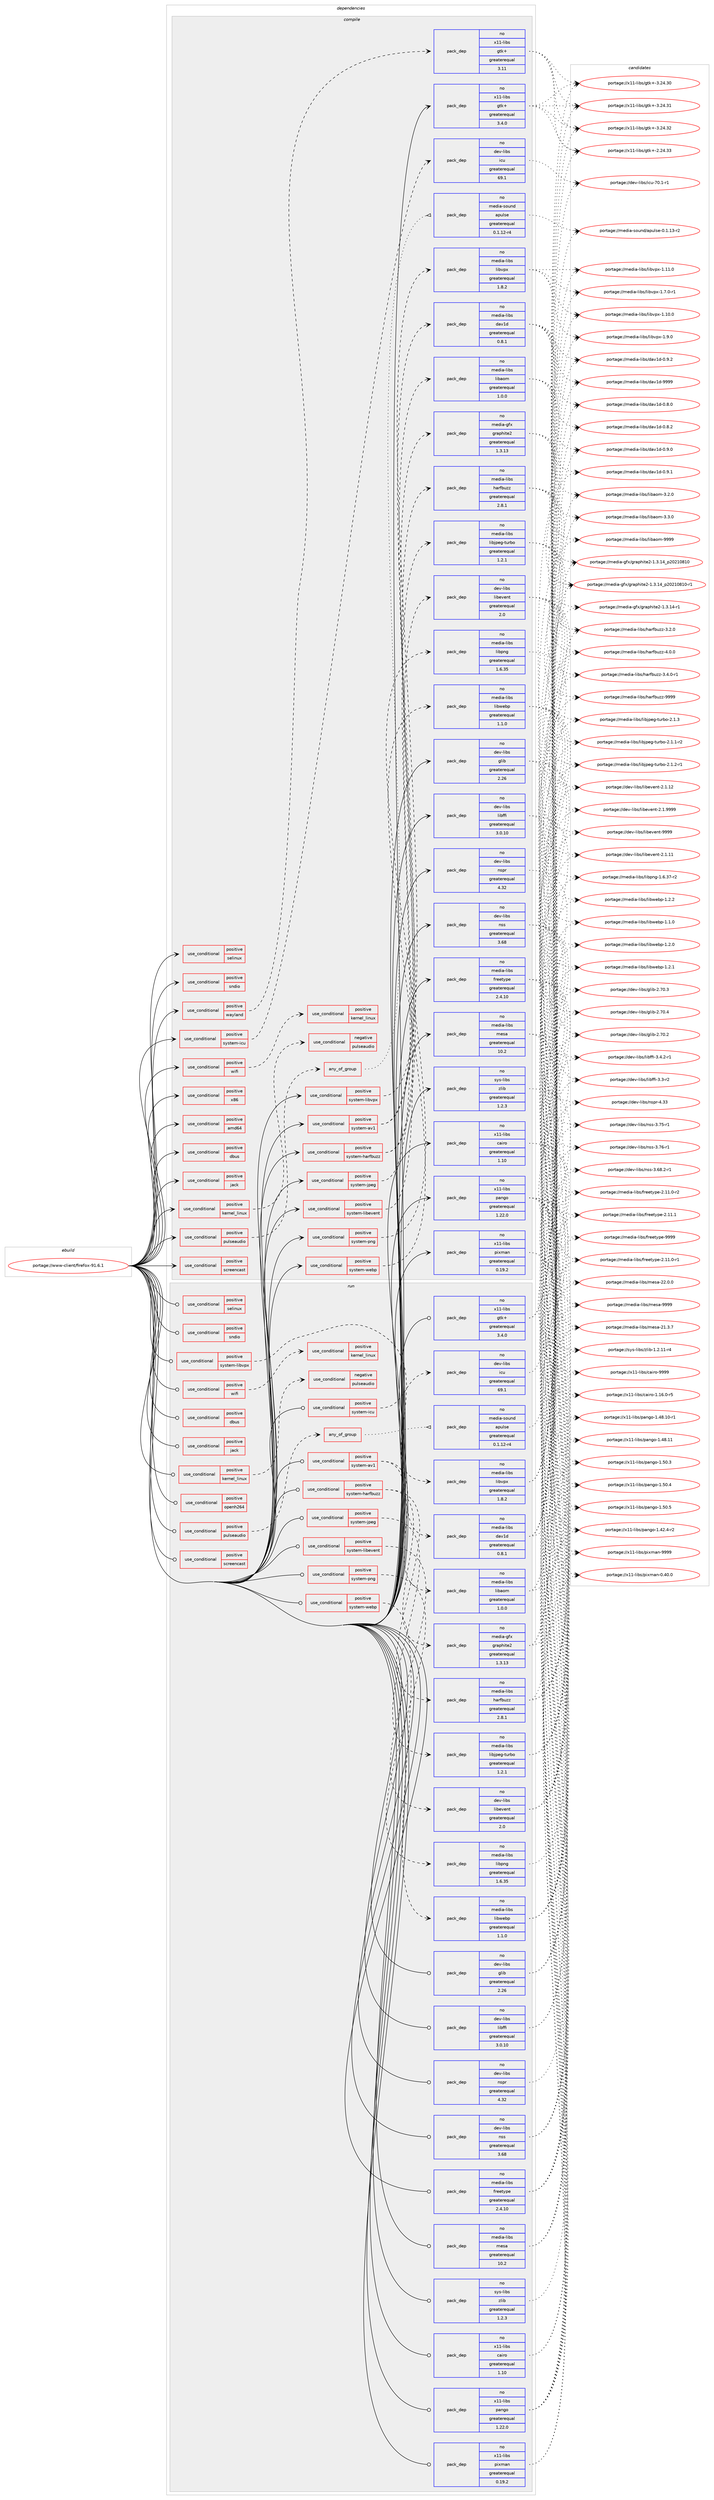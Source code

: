 digraph prolog {

# *************
# Graph options
# *************

newrank=true;
concentrate=true;
compound=true;
graph [rankdir=LR,fontname=Helvetica,fontsize=10,ranksep=1.5];#, ranksep=2.5, nodesep=0.2];
edge  [arrowhead=vee];
node  [fontname=Helvetica,fontsize=10];

# **********
# The ebuild
# **********

subgraph cluster_leftcol {
color=gray;
rank=same;
label=<<i>ebuild</i>>;
id [label="portage://www-client/firefox-91.6.1", color=red, width=4, href="../www-client/firefox-91.6.1.svg"];
}

# ****************
# The dependencies
# ****************

subgraph cluster_midcol {
color=gray;
label=<<i>dependencies</i>>;
subgraph cluster_compile {
fillcolor="#eeeeee";
style=filled;
label=<<i>compile</i>>;
subgraph cond108 {
dependency2864 [label=<<TABLE BORDER="0" CELLBORDER="1" CELLSPACING="0" CELLPADDING="4"><TR><TD ROWSPAN="3" CELLPADDING="10">use_conditional</TD></TR><TR><TD>positive</TD></TR><TR><TD>amd64</TD></TR></TABLE>>, shape=none, color=red];
# *** BEGIN UNKNOWN DEPENDENCY TYPE (TODO) ***
# dependency2864 -> package_dependency(portage://www-client/firefox-91.6.1,install,no,virtual,opengl,none,[,,],[],[])
# *** END UNKNOWN DEPENDENCY TYPE (TODO) ***

}
id:e -> dependency2864:w [weight=20,style="solid",arrowhead="vee"];
subgraph cond109 {
dependency2865 [label=<<TABLE BORDER="0" CELLBORDER="1" CELLSPACING="0" CELLPADDING="4"><TR><TD ROWSPAN="3" CELLPADDING="10">use_conditional</TD></TR><TR><TD>positive</TD></TR><TR><TD>dbus</TD></TR></TABLE>>, shape=none, color=red];
# *** BEGIN UNKNOWN DEPENDENCY TYPE (TODO) ***
# dependency2865 -> package_dependency(portage://www-client/firefox-91.6.1,install,no,sys-apps,dbus,none,[,,],[],[])
# *** END UNKNOWN DEPENDENCY TYPE (TODO) ***

# *** BEGIN UNKNOWN DEPENDENCY TYPE (TODO) ***
# dependency2865 -> package_dependency(portage://www-client/firefox-91.6.1,install,no,dev-libs,dbus-glib,none,[,,],[],[])
# *** END UNKNOWN DEPENDENCY TYPE (TODO) ***

}
id:e -> dependency2865:w [weight=20,style="solid",arrowhead="vee"];
subgraph cond110 {
dependency2866 [label=<<TABLE BORDER="0" CELLBORDER="1" CELLSPACING="0" CELLPADDING="4"><TR><TD ROWSPAN="3" CELLPADDING="10">use_conditional</TD></TR><TR><TD>positive</TD></TR><TR><TD>jack</TD></TR></TABLE>>, shape=none, color=red];
# *** BEGIN UNKNOWN DEPENDENCY TYPE (TODO) ***
# dependency2866 -> package_dependency(portage://www-client/firefox-91.6.1,install,no,virtual,jack,none,[,,],[],[])
# *** END UNKNOWN DEPENDENCY TYPE (TODO) ***

}
id:e -> dependency2866:w [weight=20,style="solid",arrowhead="vee"];
subgraph cond111 {
dependency2867 [label=<<TABLE BORDER="0" CELLBORDER="1" CELLSPACING="0" CELLPADDING="4"><TR><TD ROWSPAN="3" CELLPADDING="10">use_conditional</TD></TR><TR><TD>positive</TD></TR><TR><TD>kernel_linux</TD></TR></TABLE>>, shape=none, color=red];
subgraph cond112 {
dependency2868 [label=<<TABLE BORDER="0" CELLBORDER="1" CELLSPACING="0" CELLPADDING="4"><TR><TD ROWSPAN="3" CELLPADDING="10">use_conditional</TD></TR><TR><TD>negative</TD></TR><TR><TD>pulseaudio</TD></TR></TABLE>>, shape=none, color=red];
# *** BEGIN UNKNOWN DEPENDENCY TYPE (TODO) ***
# dependency2868 -> package_dependency(portage://www-client/firefox-91.6.1,install,no,media-libs,alsa-lib,none,[,,],[],[])
# *** END UNKNOWN DEPENDENCY TYPE (TODO) ***

}
dependency2867:e -> dependency2868:w [weight=20,style="dashed",arrowhead="vee"];
}
id:e -> dependency2867:w [weight=20,style="solid",arrowhead="vee"];
subgraph cond113 {
dependency2869 [label=<<TABLE BORDER="0" CELLBORDER="1" CELLSPACING="0" CELLPADDING="4"><TR><TD ROWSPAN="3" CELLPADDING="10">use_conditional</TD></TR><TR><TD>positive</TD></TR><TR><TD>pulseaudio</TD></TR></TABLE>>, shape=none, color=red];
subgraph any7 {
dependency2870 [label=<<TABLE BORDER="0" CELLBORDER="1" CELLSPACING="0" CELLPADDING="4"><TR><TD CELLPADDING="10">any_of_group</TD></TR></TABLE>>, shape=none, color=red];# *** BEGIN UNKNOWN DEPENDENCY TYPE (TODO) ***
# dependency2870 -> package_dependency(portage://www-client/firefox-91.6.1,install,no,media-sound,pulseaudio,none,[,,],[],[])
# *** END UNKNOWN DEPENDENCY TYPE (TODO) ***

subgraph pack2751 {
dependency2871 [label=<<TABLE BORDER="0" CELLBORDER="1" CELLSPACING="0" CELLPADDING="4" WIDTH="220"><TR><TD ROWSPAN="6" CELLPADDING="30">pack_dep</TD></TR><TR><TD WIDTH="110">no</TD></TR><TR><TD>media-sound</TD></TR><TR><TD>apulse</TD></TR><TR><TD>greaterequal</TD></TR><TR><TD>0.1.12-r4</TD></TR></TABLE>>, shape=none, color=blue];
}
dependency2870:e -> dependency2871:w [weight=20,style="dotted",arrowhead="oinv"];
}
dependency2869:e -> dependency2870:w [weight=20,style="dashed",arrowhead="vee"];
}
id:e -> dependency2869:w [weight=20,style="solid",arrowhead="vee"];
subgraph cond114 {
dependency2872 [label=<<TABLE BORDER="0" CELLBORDER="1" CELLSPACING="0" CELLPADDING="4"><TR><TD ROWSPAN="3" CELLPADDING="10">use_conditional</TD></TR><TR><TD>positive</TD></TR><TR><TD>screencast</TD></TR></TABLE>>, shape=none, color=red];
# *** BEGIN UNKNOWN DEPENDENCY TYPE (TODO) ***
# dependency2872 -> package_dependency(portage://www-client/firefox-91.6.1,install,no,media-video,pipewire,none,[,,],any_same_slot,[])
# *** END UNKNOWN DEPENDENCY TYPE (TODO) ***

}
id:e -> dependency2872:w [weight=20,style="solid",arrowhead="vee"];
subgraph cond115 {
dependency2873 [label=<<TABLE BORDER="0" CELLBORDER="1" CELLSPACING="0" CELLPADDING="4"><TR><TD ROWSPAN="3" CELLPADDING="10">use_conditional</TD></TR><TR><TD>positive</TD></TR><TR><TD>selinux</TD></TR></TABLE>>, shape=none, color=red];
# *** BEGIN UNKNOWN DEPENDENCY TYPE (TODO) ***
# dependency2873 -> package_dependency(portage://www-client/firefox-91.6.1,install,no,sec-policy,selinux-mozilla,none,[,,],[],[])
# *** END UNKNOWN DEPENDENCY TYPE (TODO) ***

}
id:e -> dependency2873:w [weight=20,style="solid",arrowhead="vee"];
subgraph cond116 {
dependency2874 [label=<<TABLE BORDER="0" CELLBORDER="1" CELLSPACING="0" CELLPADDING="4"><TR><TD ROWSPAN="3" CELLPADDING="10">use_conditional</TD></TR><TR><TD>positive</TD></TR><TR><TD>sndio</TD></TR></TABLE>>, shape=none, color=red];
# *** BEGIN UNKNOWN DEPENDENCY TYPE (TODO) ***
# dependency2874 -> package_dependency(portage://www-client/firefox-91.6.1,install,no,media-sound,sndio,none,[,,],[],[])
# *** END UNKNOWN DEPENDENCY TYPE (TODO) ***

}
id:e -> dependency2874:w [weight=20,style="solid",arrowhead="vee"];
subgraph cond117 {
dependency2875 [label=<<TABLE BORDER="0" CELLBORDER="1" CELLSPACING="0" CELLPADDING="4"><TR><TD ROWSPAN="3" CELLPADDING="10">use_conditional</TD></TR><TR><TD>positive</TD></TR><TR><TD>system-av1</TD></TR></TABLE>>, shape=none, color=red];
subgraph pack2752 {
dependency2876 [label=<<TABLE BORDER="0" CELLBORDER="1" CELLSPACING="0" CELLPADDING="4" WIDTH="220"><TR><TD ROWSPAN="6" CELLPADDING="30">pack_dep</TD></TR><TR><TD WIDTH="110">no</TD></TR><TR><TD>media-libs</TD></TR><TR><TD>dav1d</TD></TR><TR><TD>greaterequal</TD></TR><TR><TD>0.8.1</TD></TR></TABLE>>, shape=none, color=blue];
}
dependency2875:e -> dependency2876:w [weight=20,style="dashed",arrowhead="vee"];
subgraph pack2753 {
dependency2877 [label=<<TABLE BORDER="0" CELLBORDER="1" CELLSPACING="0" CELLPADDING="4" WIDTH="220"><TR><TD ROWSPAN="6" CELLPADDING="30">pack_dep</TD></TR><TR><TD WIDTH="110">no</TD></TR><TR><TD>media-libs</TD></TR><TR><TD>libaom</TD></TR><TR><TD>greaterequal</TD></TR><TR><TD>1.0.0</TD></TR></TABLE>>, shape=none, color=blue];
}
dependency2875:e -> dependency2877:w [weight=20,style="dashed",arrowhead="vee"];
}
id:e -> dependency2875:w [weight=20,style="solid",arrowhead="vee"];
subgraph cond118 {
dependency2878 [label=<<TABLE BORDER="0" CELLBORDER="1" CELLSPACING="0" CELLPADDING="4"><TR><TD ROWSPAN="3" CELLPADDING="10">use_conditional</TD></TR><TR><TD>positive</TD></TR><TR><TD>system-harfbuzz</TD></TR></TABLE>>, shape=none, color=red];
subgraph pack2754 {
dependency2879 [label=<<TABLE BORDER="0" CELLBORDER="1" CELLSPACING="0" CELLPADDING="4" WIDTH="220"><TR><TD ROWSPAN="6" CELLPADDING="30">pack_dep</TD></TR><TR><TD WIDTH="110">no</TD></TR><TR><TD>media-libs</TD></TR><TR><TD>harfbuzz</TD></TR><TR><TD>greaterequal</TD></TR><TR><TD>2.8.1</TD></TR></TABLE>>, shape=none, color=blue];
}
dependency2878:e -> dependency2879:w [weight=20,style="dashed",arrowhead="vee"];
subgraph pack2755 {
dependency2880 [label=<<TABLE BORDER="0" CELLBORDER="1" CELLSPACING="0" CELLPADDING="4" WIDTH="220"><TR><TD ROWSPAN="6" CELLPADDING="30">pack_dep</TD></TR><TR><TD WIDTH="110">no</TD></TR><TR><TD>media-gfx</TD></TR><TR><TD>graphite2</TD></TR><TR><TD>greaterequal</TD></TR><TR><TD>1.3.13</TD></TR></TABLE>>, shape=none, color=blue];
}
dependency2878:e -> dependency2880:w [weight=20,style="dashed",arrowhead="vee"];
}
id:e -> dependency2878:w [weight=20,style="solid",arrowhead="vee"];
subgraph cond119 {
dependency2881 [label=<<TABLE BORDER="0" CELLBORDER="1" CELLSPACING="0" CELLPADDING="4"><TR><TD ROWSPAN="3" CELLPADDING="10">use_conditional</TD></TR><TR><TD>positive</TD></TR><TR><TD>system-icu</TD></TR></TABLE>>, shape=none, color=red];
subgraph pack2756 {
dependency2882 [label=<<TABLE BORDER="0" CELLBORDER="1" CELLSPACING="0" CELLPADDING="4" WIDTH="220"><TR><TD ROWSPAN="6" CELLPADDING="30">pack_dep</TD></TR><TR><TD WIDTH="110">no</TD></TR><TR><TD>dev-libs</TD></TR><TR><TD>icu</TD></TR><TR><TD>greaterequal</TD></TR><TR><TD>69.1</TD></TR></TABLE>>, shape=none, color=blue];
}
dependency2881:e -> dependency2882:w [weight=20,style="dashed",arrowhead="vee"];
}
id:e -> dependency2881:w [weight=20,style="solid",arrowhead="vee"];
subgraph cond120 {
dependency2883 [label=<<TABLE BORDER="0" CELLBORDER="1" CELLSPACING="0" CELLPADDING="4"><TR><TD ROWSPAN="3" CELLPADDING="10">use_conditional</TD></TR><TR><TD>positive</TD></TR><TR><TD>system-jpeg</TD></TR></TABLE>>, shape=none, color=red];
subgraph pack2757 {
dependency2884 [label=<<TABLE BORDER="0" CELLBORDER="1" CELLSPACING="0" CELLPADDING="4" WIDTH="220"><TR><TD ROWSPAN="6" CELLPADDING="30">pack_dep</TD></TR><TR><TD WIDTH="110">no</TD></TR><TR><TD>media-libs</TD></TR><TR><TD>libjpeg-turbo</TD></TR><TR><TD>greaterequal</TD></TR><TR><TD>1.2.1</TD></TR></TABLE>>, shape=none, color=blue];
}
dependency2883:e -> dependency2884:w [weight=20,style="dashed",arrowhead="vee"];
}
id:e -> dependency2883:w [weight=20,style="solid",arrowhead="vee"];
subgraph cond121 {
dependency2885 [label=<<TABLE BORDER="0" CELLBORDER="1" CELLSPACING="0" CELLPADDING="4"><TR><TD ROWSPAN="3" CELLPADDING="10">use_conditional</TD></TR><TR><TD>positive</TD></TR><TR><TD>system-libevent</TD></TR></TABLE>>, shape=none, color=red];
subgraph pack2758 {
dependency2886 [label=<<TABLE BORDER="0" CELLBORDER="1" CELLSPACING="0" CELLPADDING="4" WIDTH="220"><TR><TD ROWSPAN="6" CELLPADDING="30">pack_dep</TD></TR><TR><TD WIDTH="110">no</TD></TR><TR><TD>dev-libs</TD></TR><TR><TD>libevent</TD></TR><TR><TD>greaterequal</TD></TR><TR><TD>2.0</TD></TR></TABLE>>, shape=none, color=blue];
}
dependency2885:e -> dependency2886:w [weight=20,style="dashed",arrowhead="vee"];
}
id:e -> dependency2885:w [weight=20,style="solid",arrowhead="vee"];
subgraph cond122 {
dependency2887 [label=<<TABLE BORDER="0" CELLBORDER="1" CELLSPACING="0" CELLPADDING="4"><TR><TD ROWSPAN="3" CELLPADDING="10">use_conditional</TD></TR><TR><TD>positive</TD></TR><TR><TD>system-libvpx</TD></TR></TABLE>>, shape=none, color=red];
subgraph pack2759 {
dependency2888 [label=<<TABLE BORDER="0" CELLBORDER="1" CELLSPACING="0" CELLPADDING="4" WIDTH="220"><TR><TD ROWSPAN="6" CELLPADDING="30">pack_dep</TD></TR><TR><TD WIDTH="110">no</TD></TR><TR><TD>media-libs</TD></TR><TR><TD>libvpx</TD></TR><TR><TD>greaterequal</TD></TR><TR><TD>1.8.2</TD></TR></TABLE>>, shape=none, color=blue];
}
dependency2887:e -> dependency2888:w [weight=20,style="dashed",arrowhead="vee"];
}
id:e -> dependency2887:w [weight=20,style="solid",arrowhead="vee"];
subgraph cond123 {
dependency2889 [label=<<TABLE BORDER="0" CELLBORDER="1" CELLSPACING="0" CELLPADDING="4"><TR><TD ROWSPAN="3" CELLPADDING="10">use_conditional</TD></TR><TR><TD>positive</TD></TR><TR><TD>system-png</TD></TR></TABLE>>, shape=none, color=red];
subgraph pack2760 {
dependency2890 [label=<<TABLE BORDER="0" CELLBORDER="1" CELLSPACING="0" CELLPADDING="4" WIDTH="220"><TR><TD ROWSPAN="6" CELLPADDING="30">pack_dep</TD></TR><TR><TD WIDTH="110">no</TD></TR><TR><TD>media-libs</TD></TR><TR><TD>libpng</TD></TR><TR><TD>greaterequal</TD></TR><TR><TD>1.6.35</TD></TR></TABLE>>, shape=none, color=blue];
}
dependency2889:e -> dependency2890:w [weight=20,style="dashed",arrowhead="vee"];
}
id:e -> dependency2889:w [weight=20,style="solid",arrowhead="vee"];
subgraph cond124 {
dependency2891 [label=<<TABLE BORDER="0" CELLBORDER="1" CELLSPACING="0" CELLPADDING="4"><TR><TD ROWSPAN="3" CELLPADDING="10">use_conditional</TD></TR><TR><TD>positive</TD></TR><TR><TD>system-webp</TD></TR></TABLE>>, shape=none, color=red];
subgraph pack2761 {
dependency2892 [label=<<TABLE BORDER="0" CELLBORDER="1" CELLSPACING="0" CELLPADDING="4" WIDTH="220"><TR><TD ROWSPAN="6" CELLPADDING="30">pack_dep</TD></TR><TR><TD WIDTH="110">no</TD></TR><TR><TD>media-libs</TD></TR><TR><TD>libwebp</TD></TR><TR><TD>greaterequal</TD></TR><TR><TD>1.1.0</TD></TR></TABLE>>, shape=none, color=blue];
}
dependency2891:e -> dependency2892:w [weight=20,style="dashed",arrowhead="vee"];
}
id:e -> dependency2891:w [weight=20,style="solid",arrowhead="vee"];
subgraph cond125 {
dependency2893 [label=<<TABLE BORDER="0" CELLBORDER="1" CELLSPACING="0" CELLPADDING="4"><TR><TD ROWSPAN="3" CELLPADDING="10">use_conditional</TD></TR><TR><TD>positive</TD></TR><TR><TD>wayland</TD></TR></TABLE>>, shape=none, color=red];
subgraph pack2762 {
dependency2894 [label=<<TABLE BORDER="0" CELLBORDER="1" CELLSPACING="0" CELLPADDING="4" WIDTH="220"><TR><TD ROWSPAN="6" CELLPADDING="30">pack_dep</TD></TR><TR><TD WIDTH="110">no</TD></TR><TR><TD>x11-libs</TD></TR><TR><TD>gtk+</TD></TR><TR><TD>greaterequal</TD></TR><TR><TD>3.11</TD></TR></TABLE>>, shape=none, color=blue];
}
dependency2893:e -> dependency2894:w [weight=20,style="dashed",arrowhead="vee"];
}
id:e -> dependency2893:w [weight=20,style="solid",arrowhead="vee"];
subgraph cond126 {
dependency2895 [label=<<TABLE BORDER="0" CELLBORDER="1" CELLSPACING="0" CELLPADDING="4"><TR><TD ROWSPAN="3" CELLPADDING="10">use_conditional</TD></TR><TR><TD>positive</TD></TR><TR><TD>wifi</TD></TR></TABLE>>, shape=none, color=red];
subgraph cond127 {
dependency2896 [label=<<TABLE BORDER="0" CELLBORDER="1" CELLSPACING="0" CELLPADDING="4"><TR><TD ROWSPAN="3" CELLPADDING="10">use_conditional</TD></TR><TR><TD>positive</TD></TR><TR><TD>kernel_linux</TD></TR></TABLE>>, shape=none, color=red];
# *** BEGIN UNKNOWN DEPENDENCY TYPE (TODO) ***
# dependency2896 -> package_dependency(portage://www-client/firefox-91.6.1,install,no,sys-apps,dbus,none,[,,],[],[])
# *** END UNKNOWN DEPENDENCY TYPE (TODO) ***

# *** BEGIN UNKNOWN DEPENDENCY TYPE (TODO) ***
# dependency2896 -> package_dependency(portage://www-client/firefox-91.6.1,install,no,dev-libs,dbus-glib,none,[,,],[],[])
# *** END UNKNOWN DEPENDENCY TYPE (TODO) ***

# *** BEGIN UNKNOWN DEPENDENCY TYPE (TODO) ***
# dependency2896 -> package_dependency(portage://www-client/firefox-91.6.1,install,no,net-misc,networkmanager,none,[,,],[],[])
# *** END UNKNOWN DEPENDENCY TYPE (TODO) ***

}
dependency2895:e -> dependency2896:w [weight=20,style="dashed",arrowhead="vee"];
}
id:e -> dependency2895:w [weight=20,style="solid",arrowhead="vee"];
subgraph cond128 {
dependency2897 [label=<<TABLE BORDER="0" CELLBORDER="1" CELLSPACING="0" CELLPADDING="4"><TR><TD ROWSPAN="3" CELLPADDING="10">use_conditional</TD></TR><TR><TD>positive</TD></TR><TR><TD>x86</TD></TR></TABLE>>, shape=none, color=red];
# *** BEGIN UNKNOWN DEPENDENCY TYPE (TODO) ***
# dependency2897 -> package_dependency(portage://www-client/firefox-91.6.1,install,no,virtual,opengl,none,[,,],[],[])
# *** END UNKNOWN DEPENDENCY TYPE (TODO) ***

}
id:e -> dependency2897:w [weight=20,style="solid",arrowhead="vee"];
# *** BEGIN UNKNOWN DEPENDENCY TYPE (TODO) ***
# id -> package_dependency(portage://www-client/firefox-91.6.1,install,no,dev-libs,atk,none,[,,],[],[])
# *** END UNKNOWN DEPENDENCY TYPE (TODO) ***

# *** BEGIN UNKNOWN DEPENDENCY TYPE (TODO) ***
# id -> package_dependency(portage://www-client/firefox-91.6.1,install,no,dev-libs,expat,none,[,,],[],[])
# *** END UNKNOWN DEPENDENCY TYPE (TODO) ***

subgraph pack2763 {
dependency2898 [label=<<TABLE BORDER="0" CELLBORDER="1" CELLSPACING="0" CELLPADDING="4" WIDTH="220"><TR><TD ROWSPAN="6" CELLPADDING="30">pack_dep</TD></TR><TR><TD WIDTH="110">no</TD></TR><TR><TD>dev-libs</TD></TR><TR><TD>glib</TD></TR><TR><TD>greaterequal</TD></TR><TR><TD>2.26</TD></TR></TABLE>>, shape=none, color=blue];
}
id:e -> dependency2898:w [weight=20,style="solid",arrowhead="vee"];
subgraph pack2764 {
dependency2899 [label=<<TABLE BORDER="0" CELLBORDER="1" CELLSPACING="0" CELLPADDING="4" WIDTH="220"><TR><TD ROWSPAN="6" CELLPADDING="30">pack_dep</TD></TR><TR><TD WIDTH="110">no</TD></TR><TR><TD>dev-libs</TD></TR><TR><TD>libffi</TD></TR><TR><TD>greaterequal</TD></TR><TR><TD>3.0.10</TD></TR></TABLE>>, shape=none, color=blue];
}
id:e -> dependency2899:w [weight=20,style="solid",arrowhead="vee"];
subgraph pack2765 {
dependency2900 [label=<<TABLE BORDER="0" CELLBORDER="1" CELLSPACING="0" CELLPADDING="4" WIDTH="220"><TR><TD ROWSPAN="6" CELLPADDING="30">pack_dep</TD></TR><TR><TD WIDTH="110">no</TD></TR><TR><TD>dev-libs</TD></TR><TR><TD>nspr</TD></TR><TR><TD>greaterequal</TD></TR><TR><TD>4.32</TD></TR></TABLE>>, shape=none, color=blue];
}
id:e -> dependency2900:w [weight=20,style="solid",arrowhead="vee"];
subgraph pack2766 {
dependency2901 [label=<<TABLE BORDER="0" CELLBORDER="1" CELLSPACING="0" CELLPADDING="4" WIDTH="220"><TR><TD ROWSPAN="6" CELLPADDING="30">pack_dep</TD></TR><TR><TD WIDTH="110">no</TD></TR><TR><TD>dev-libs</TD></TR><TR><TD>nss</TD></TR><TR><TD>greaterequal</TD></TR><TR><TD>3.68</TD></TR></TABLE>>, shape=none, color=blue];
}
id:e -> dependency2901:w [weight=20,style="solid",arrowhead="vee"];
# *** BEGIN UNKNOWN DEPENDENCY TYPE (TODO) ***
# id -> package_dependency(portage://www-client/firefox-91.6.1,install,no,dev-util,desktop-file-utils,none,[,,],[],[])
# *** END UNKNOWN DEPENDENCY TYPE (TODO) ***

# *** BEGIN UNKNOWN DEPENDENCY TYPE (TODO) ***
# id -> package_dependency(portage://www-client/firefox-91.6.1,install,no,media-libs,fontconfig,none,[,,],[],[])
# *** END UNKNOWN DEPENDENCY TYPE (TODO) ***

subgraph pack2767 {
dependency2902 [label=<<TABLE BORDER="0" CELLBORDER="1" CELLSPACING="0" CELLPADDING="4" WIDTH="220"><TR><TD ROWSPAN="6" CELLPADDING="30">pack_dep</TD></TR><TR><TD WIDTH="110">no</TD></TR><TR><TD>media-libs</TD></TR><TR><TD>freetype</TD></TR><TR><TD>greaterequal</TD></TR><TR><TD>2.4.10</TD></TR></TABLE>>, shape=none, color=blue];
}
id:e -> dependency2902:w [weight=20,style="solid",arrowhead="vee"];
subgraph pack2768 {
dependency2903 [label=<<TABLE BORDER="0" CELLBORDER="1" CELLSPACING="0" CELLPADDING="4" WIDTH="220"><TR><TD ROWSPAN="6" CELLPADDING="30">pack_dep</TD></TR><TR><TD WIDTH="110">no</TD></TR><TR><TD>media-libs</TD></TR><TR><TD>mesa</TD></TR><TR><TD>greaterequal</TD></TR><TR><TD>10.2</TD></TR></TABLE>>, shape=none, color=blue];
}
id:e -> dependency2903:w [weight=20,style="solid",arrowhead="vee"];
# *** BEGIN UNKNOWN DEPENDENCY TYPE (TODO) ***
# id -> package_dependency(portage://www-client/firefox-91.6.1,install,no,media-video,ffmpeg,none,[,,],[],[])
# *** END UNKNOWN DEPENDENCY TYPE (TODO) ***

subgraph pack2769 {
dependency2904 [label=<<TABLE BORDER="0" CELLBORDER="1" CELLSPACING="0" CELLPADDING="4" WIDTH="220"><TR><TD ROWSPAN="6" CELLPADDING="30">pack_dep</TD></TR><TR><TD WIDTH="110">no</TD></TR><TR><TD>sys-libs</TD></TR><TR><TD>zlib</TD></TR><TR><TD>greaterequal</TD></TR><TR><TD>1.2.3</TD></TR></TABLE>>, shape=none, color=blue];
}
id:e -> dependency2904:w [weight=20,style="solid",arrowhead="vee"];
# *** BEGIN UNKNOWN DEPENDENCY TYPE (TODO) ***
# id -> package_dependency(portage://www-client/firefox-91.6.1,install,no,virtual,freedesktop-icon-theme,none,[,,],[],[])
# *** END UNKNOWN DEPENDENCY TYPE (TODO) ***

subgraph pack2770 {
dependency2905 [label=<<TABLE BORDER="0" CELLBORDER="1" CELLSPACING="0" CELLPADDING="4" WIDTH="220"><TR><TD ROWSPAN="6" CELLPADDING="30">pack_dep</TD></TR><TR><TD WIDTH="110">no</TD></TR><TR><TD>x11-libs</TD></TR><TR><TD>cairo</TD></TR><TR><TD>greaterequal</TD></TR><TR><TD>1.10</TD></TR></TABLE>>, shape=none, color=blue];
}
id:e -> dependency2905:w [weight=20,style="solid",arrowhead="vee"];
# *** BEGIN UNKNOWN DEPENDENCY TYPE (TODO) ***
# id -> package_dependency(portage://www-client/firefox-91.6.1,install,no,x11-libs,gdk-pixbuf,none,[,,],[],[])
# *** END UNKNOWN DEPENDENCY TYPE (TODO) ***

subgraph pack2771 {
dependency2906 [label=<<TABLE BORDER="0" CELLBORDER="1" CELLSPACING="0" CELLPADDING="4" WIDTH="220"><TR><TD ROWSPAN="6" CELLPADDING="30">pack_dep</TD></TR><TR><TD WIDTH="110">no</TD></TR><TR><TD>x11-libs</TD></TR><TR><TD>gtk+</TD></TR><TR><TD>greaterequal</TD></TR><TR><TD>3.4.0</TD></TR></TABLE>>, shape=none, color=blue];
}
id:e -> dependency2906:w [weight=20,style="solid",arrowhead="vee"];
# *** BEGIN UNKNOWN DEPENDENCY TYPE (TODO) ***
# id -> package_dependency(portage://www-client/firefox-91.6.1,install,no,x11-libs,libICE,none,[,,],[],[])
# *** END UNKNOWN DEPENDENCY TYPE (TODO) ***

# *** BEGIN UNKNOWN DEPENDENCY TYPE (TODO) ***
# id -> package_dependency(portage://www-client/firefox-91.6.1,install,no,x11-libs,libSM,none,[,,],[],[])
# *** END UNKNOWN DEPENDENCY TYPE (TODO) ***

# *** BEGIN UNKNOWN DEPENDENCY TYPE (TODO) ***
# id -> package_dependency(portage://www-client/firefox-91.6.1,install,no,x11-libs,libX11,none,[,,],[],[])
# *** END UNKNOWN DEPENDENCY TYPE (TODO) ***

# *** BEGIN UNKNOWN DEPENDENCY TYPE (TODO) ***
# id -> package_dependency(portage://www-client/firefox-91.6.1,install,no,x11-libs,libXcomposite,none,[,,],[],[])
# *** END UNKNOWN DEPENDENCY TYPE (TODO) ***

# *** BEGIN UNKNOWN DEPENDENCY TYPE (TODO) ***
# id -> package_dependency(portage://www-client/firefox-91.6.1,install,no,x11-libs,libXdamage,none,[,,],[],[])
# *** END UNKNOWN DEPENDENCY TYPE (TODO) ***

# *** BEGIN UNKNOWN DEPENDENCY TYPE (TODO) ***
# id -> package_dependency(portage://www-client/firefox-91.6.1,install,no,x11-libs,libXext,none,[,,],[],[])
# *** END UNKNOWN DEPENDENCY TYPE (TODO) ***

# *** BEGIN UNKNOWN DEPENDENCY TYPE (TODO) ***
# id -> package_dependency(portage://www-client/firefox-91.6.1,install,no,x11-libs,libXfixes,none,[,,],[],[])
# *** END UNKNOWN DEPENDENCY TYPE (TODO) ***

# *** BEGIN UNKNOWN DEPENDENCY TYPE (TODO) ***
# id -> package_dependency(portage://www-client/firefox-91.6.1,install,no,x11-libs,libXrender,none,[,,],[],[])
# *** END UNKNOWN DEPENDENCY TYPE (TODO) ***

# *** BEGIN UNKNOWN DEPENDENCY TYPE (TODO) ***
# id -> package_dependency(portage://www-client/firefox-91.6.1,install,no,x11-libs,libXt,none,[,,],[],[])
# *** END UNKNOWN DEPENDENCY TYPE (TODO) ***

# *** BEGIN UNKNOWN DEPENDENCY TYPE (TODO) ***
# id -> package_dependency(portage://www-client/firefox-91.6.1,install,no,x11-libs,libxcb,none,[,,],[],[])
# *** END UNKNOWN DEPENDENCY TYPE (TODO) ***

subgraph pack2772 {
dependency2907 [label=<<TABLE BORDER="0" CELLBORDER="1" CELLSPACING="0" CELLPADDING="4" WIDTH="220"><TR><TD ROWSPAN="6" CELLPADDING="30">pack_dep</TD></TR><TR><TD WIDTH="110">no</TD></TR><TR><TD>x11-libs</TD></TR><TR><TD>pango</TD></TR><TR><TD>greaterequal</TD></TR><TR><TD>1.22.0</TD></TR></TABLE>>, shape=none, color=blue];
}
id:e -> dependency2907:w [weight=20,style="solid",arrowhead="vee"];
subgraph pack2773 {
dependency2908 [label=<<TABLE BORDER="0" CELLBORDER="1" CELLSPACING="0" CELLPADDING="4" WIDTH="220"><TR><TD ROWSPAN="6" CELLPADDING="30">pack_dep</TD></TR><TR><TD WIDTH="110">no</TD></TR><TR><TD>x11-libs</TD></TR><TR><TD>pixman</TD></TR><TR><TD>greaterequal</TD></TR><TR><TD>0.19.2</TD></TR></TABLE>>, shape=none, color=blue];
}
id:e -> dependency2908:w [weight=20,style="solid",arrowhead="vee"];
# *** BEGIN UNKNOWN DEPENDENCY TYPE (TODO) ***
# id -> package_dependency(portage://www-client/firefox-91.6.1,install,no,x11-misc,shared-mime-info,none,[,,],[],[])
# *** END UNKNOWN DEPENDENCY TYPE (TODO) ***

# *** BEGIN UNKNOWN DEPENDENCY TYPE (TODO) ***
# id -> package_dependency(portage://www-client/firefox-91.6.1,install,strong,sys-devel,llvm,none,[,,],[slot(0)],[])
# *** END UNKNOWN DEPENDENCY TYPE (TODO) ***

}
subgraph cluster_compileandrun {
fillcolor="#eeeeee";
style=filled;
label=<<i>compile and run</i>>;
}
subgraph cluster_run {
fillcolor="#eeeeee";
style=filled;
label=<<i>run</i>>;
subgraph cond129 {
dependency2909 [label=<<TABLE BORDER="0" CELLBORDER="1" CELLSPACING="0" CELLPADDING="4"><TR><TD ROWSPAN="3" CELLPADDING="10">use_conditional</TD></TR><TR><TD>positive</TD></TR><TR><TD>dbus</TD></TR></TABLE>>, shape=none, color=red];
# *** BEGIN UNKNOWN DEPENDENCY TYPE (TODO) ***
# dependency2909 -> package_dependency(portage://www-client/firefox-91.6.1,run,no,sys-apps,dbus,none,[,,],[],[])
# *** END UNKNOWN DEPENDENCY TYPE (TODO) ***

# *** BEGIN UNKNOWN DEPENDENCY TYPE (TODO) ***
# dependency2909 -> package_dependency(portage://www-client/firefox-91.6.1,run,no,dev-libs,dbus-glib,none,[,,],[],[])
# *** END UNKNOWN DEPENDENCY TYPE (TODO) ***

}
id:e -> dependency2909:w [weight=20,style="solid",arrowhead="odot"];
subgraph cond130 {
dependency2910 [label=<<TABLE BORDER="0" CELLBORDER="1" CELLSPACING="0" CELLPADDING="4"><TR><TD ROWSPAN="3" CELLPADDING="10">use_conditional</TD></TR><TR><TD>positive</TD></TR><TR><TD>jack</TD></TR></TABLE>>, shape=none, color=red];
# *** BEGIN UNKNOWN DEPENDENCY TYPE (TODO) ***
# dependency2910 -> package_dependency(portage://www-client/firefox-91.6.1,run,no,virtual,jack,none,[,,],[],[])
# *** END UNKNOWN DEPENDENCY TYPE (TODO) ***

}
id:e -> dependency2910:w [weight=20,style="solid",arrowhead="odot"];
subgraph cond131 {
dependency2911 [label=<<TABLE BORDER="0" CELLBORDER="1" CELLSPACING="0" CELLPADDING="4"><TR><TD ROWSPAN="3" CELLPADDING="10">use_conditional</TD></TR><TR><TD>positive</TD></TR><TR><TD>kernel_linux</TD></TR></TABLE>>, shape=none, color=red];
subgraph cond132 {
dependency2912 [label=<<TABLE BORDER="0" CELLBORDER="1" CELLSPACING="0" CELLPADDING="4"><TR><TD ROWSPAN="3" CELLPADDING="10">use_conditional</TD></TR><TR><TD>negative</TD></TR><TR><TD>pulseaudio</TD></TR></TABLE>>, shape=none, color=red];
# *** BEGIN UNKNOWN DEPENDENCY TYPE (TODO) ***
# dependency2912 -> package_dependency(portage://www-client/firefox-91.6.1,run,no,media-libs,alsa-lib,none,[,,],[],[])
# *** END UNKNOWN DEPENDENCY TYPE (TODO) ***

}
dependency2911:e -> dependency2912:w [weight=20,style="dashed",arrowhead="vee"];
}
id:e -> dependency2911:w [weight=20,style="solid",arrowhead="odot"];
subgraph cond133 {
dependency2913 [label=<<TABLE BORDER="0" CELLBORDER="1" CELLSPACING="0" CELLPADDING="4"><TR><TD ROWSPAN="3" CELLPADDING="10">use_conditional</TD></TR><TR><TD>positive</TD></TR><TR><TD>openh264</TD></TR></TABLE>>, shape=none, color=red];
# *** BEGIN UNKNOWN DEPENDENCY TYPE (TODO) ***
# dependency2913 -> package_dependency(portage://www-client/firefox-91.6.1,run,no,media-libs,openh264,none,[,,],any_different_slot,[use(enable(plugin),none)])
# *** END UNKNOWN DEPENDENCY TYPE (TODO) ***

}
id:e -> dependency2913:w [weight=20,style="solid",arrowhead="odot"];
subgraph cond134 {
dependency2914 [label=<<TABLE BORDER="0" CELLBORDER="1" CELLSPACING="0" CELLPADDING="4"><TR><TD ROWSPAN="3" CELLPADDING="10">use_conditional</TD></TR><TR><TD>positive</TD></TR><TR><TD>pulseaudio</TD></TR></TABLE>>, shape=none, color=red];
subgraph any8 {
dependency2915 [label=<<TABLE BORDER="0" CELLBORDER="1" CELLSPACING="0" CELLPADDING="4"><TR><TD CELLPADDING="10">any_of_group</TD></TR></TABLE>>, shape=none, color=red];# *** BEGIN UNKNOWN DEPENDENCY TYPE (TODO) ***
# dependency2915 -> package_dependency(portage://www-client/firefox-91.6.1,run,no,media-sound,pulseaudio,none,[,,],[],[])
# *** END UNKNOWN DEPENDENCY TYPE (TODO) ***

subgraph pack2774 {
dependency2916 [label=<<TABLE BORDER="0" CELLBORDER="1" CELLSPACING="0" CELLPADDING="4" WIDTH="220"><TR><TD ROWSPAN="6" CELLPADDING="30">pack_dep</TD></TR><TR><TD WIDTH="110">no</TD></TR><TR><TD>media-sound</TD></TR><TR><TD>apulse</TD></TR><TR><TD>greaterequal</TD></TR><TR><TD>0.1.12-r4</TD></TR></TABLE>>, shape=none, color=blue];
}
dependency2915:e -> dependency2916:w [weight=20,style="dotted",arrowhead="oinv"];
}
dependency2914:e -> dependency2915:w [weight=20,style="dashed",arrowhead="vee"];
}
id:e -> dependency2914:w [weight=20,style="solid",arrowhead="odot"];
subgraph cond135 {
dependency2917 [label=<<TABLE BORDER="0" CELLBORDER="1" CELLSPACING="0" CELLPADDING="4"><TR><TD ROWSPAN="3" CELLPADDING="10">use_conditional</TD></TR><TR><TD>positive</TD></TR><TR><TD>screencast</TD></TR></TABLE>>, shape=none, color=red];
# *** BEGIN UNKNOWN DEPENDENCY TYPE (TODO) ***
# dependency2917 -> package_dependency(portage://www-client/firefox-91.6.1,run,no,media-video,pipewire,none,[,,],any_same_slot,[])
# *** END UNKNOWN DEPENDENCY TYPE (TODO) ***

}
id:e -> dependency2917:w [weight=20,style="solid",arrowhead="odot"];
subgraph cond136 {
dependency2918 [label=<<TABLE BORDER="0" CELLBORDER="1" CELLSPACING="0" CELLPADDING="4"><TR><TD ROWSPAN="3" CELLPADDING="10">use_conditional</TD></TR><TR><TD>positive</TD></TR><TR><TD>selinux</TD></TR></TABLE>>, shape=none, color=red];
# *** BEGIN UNKNOWN DEPENDENCY TYPE (TODO) ***
# dependency2918 -> package_dependency(portage://www-client/firefox-91.6.1,run,no,sec-policy,selinux-mozilla,none,[,,],[],[])
# *** END UNKNOWN DEPENDENCY TYPE (TODO) ***

}
id:e -> dependency2918:w [weight=20,style="solid",arrowhead="odot"];
subgraph cond137 {
dependency2919 [label=<<TABLE BORDER="0" CELLBORDER="1" CELLSPACING="0" CELLPADDING="4"><TR><TD ROWSPAN="3" CELLPADDING="10">use_conditional</TD></TR><TR><TD>positive</TD></TR><TR><TD>sndio</TD></TR></TABLE>>, shape=none, color=red];
# *** BEGIN UNKNOWN DEPENDENCY TYPE (TODO) ***
# dependency2919 -> package_dependency(portage://www-client/firefox-91.6.1,run,no,media-sound,sndio,none,[,,],[],[])
# *** END UNKNOWN DEPENDENCY TYPE (TODO) ***

}
id:e -> dependency2919:w [weight=20,style="solid",arrowhead="odot"];
subgraph cond138 {
dependency2920 [label=<<TABLE BORDER="0" CELLBORDER="1" CELLSPACING="0" CELLPADDING="4"><TR><TD ROWSPAN="3" CELLPADDING="10">use_conditional</TD></TR><TR><TD>positive</TD></TR><TR><TD>system-av1</TD></TR></TABLE>>, shape=none, color=red];
subgraph pack2775 {
dependency2921 [label=<<TABLE BORDER="0" CELLBORDER="1" CELLSPACING="0" CELLPADDING="4" WIDTH="220"><TR><TD ROWSPAN="6" CELLPADDING="30">pack_dep</TD></TR><TR><TD WIDTH="110">no</TD></TR><TR><TD>media-libs</TD></TR><TR><TD>dav1d</TD></TR><TR><TD>greaterequal</TD></TR><TR><TD>0.8.1</TD></TR></TABLE>>, shape=none, color=blue];
}
dependency2920:e -> dependency2921:w [weight=20,style="dashed",arrowhead="vee"];
subgraph pack2776 {
dependency2922 [label=<<TABLE BORDER="0" CELLBORDER="1" CELLSPACING="0" CELLPADDING="4" WIDTH="220"><TR><TD ROWSPAN="6" CELLPADDING="30">pack_dep</TD></TR><TR><TD WIDTH="110">no</TD></TR><TR><TD>media-libs</TD></TR><TR><TD>libaom</TD></TR><TR><TD>greaterequal</TD></TR><TR><TD>1.0.0</TD></TR></TABLE>>, shape=none, color=blue];
}
dependency2920:e -> dependency2922:w [weight=20,style="dashed",arrowhead="vee"];
}
id:e -> dependency2920:w [weight=20,style="solid",arrowhead="odot"];
subgraph cond139 {
dependency2923 [label=<<TABLE BORDER="0" CELLBORDER="1" CELLSPACING="0" CELLPADDING="4"><TR><TD ROWSPAN="3" CELLPADDING="10">use_conditional</TD></TR><TR><TD>positive</TD></TR><TR><TD>system-harfbuzz</TD></TR></TABLE>>, shape=none, color=red];
subgraph pack2777 {
dependency2924 [label=<<TABLE BORDER="0" CELLBORDER="1" CELLSPACING="0" CELLPADDING="4" WIDTH="220"><TR><TD ROWSPAN="6" CELLPADDING="30">pack_dep</TD></TR><TR><TD WIDTH="110">no</TD></TR><TR><TD>media-libs</TD></TR><TR><TD>harfbuzz</TD></TR><TR><TD>greaterequal</TD></TR><TR><TD>2.8.1</TD></TR></TABLE>>, shape=none, color=blue];
}
dependency2923:e -> dependency2924:w [weight=20,style="dashed",arrowhead="vee"];
subgraph pack2778 {
dependency2925 [label=<<TABLE BORDER="0" CELLBORDER="1" CELLSPACING="0" CELLPADDING="4" WIDTH="220"><TR><TD ROWSPAN="6" CELLPADDING="30">pack_dep</TD></TR><TR><TD WIDTH="110">no</TD></TR><TR><TD>media-gfx</TD></TR><TR><TD>graphite2</TD></TR><TR><TD>greaterequal</TD></TR><TR><TD>1.3.13</TD></TR></TABLE>>, shape=none, color=blue];
}
dependency2923:e -> dependency2925:w [weight=20,style="dashed",arrowhead="vee"];
}
id:e -> dependency2923:w [weight=20,style="solid",arrowhead="odot"];
subgraph cond140 {
dependency2926 [label=<<TABLE BORDER="0" CELLBORDER="1" CELLSPACING="0" CELLPADDING="4"><TR><TD ROWSPAN="3" CELLPADDING="10">use_conditional</TD></TR><TR><TD>positive</TD></TR><TR><TD>system-icu</TD></TR></TABLE>>, shape=none, color=red];
subgraph pack2779 {
dependency2927 [label=<<TABLE BORDER="0" CELLBORDER="1" CELLSPACING="0" CELLPADDING="4" WIDTH="220"><TR><TD ROWSPAN="6" CELLPADDING="30">pack_dep</TD></TR><TR><TD WIDTH="110">no</TD></TR><TR><TD>dev-libs</TD></TR><TR><TD>icu</TD></TR><TR><TD>greaterequal</TD></TR><TR><TD>69.1</TD></TR></TABLE>>, shape=none, color=blue];
}
dependency2926:e -> dependency2927:w [weight=20,style="dashed",arrowhead="vee"];
}
id:e -> dependency2926:w [weight=20,style="solid",arrowhead="odot"];
subgraph cond141 {
dependency2928 [label=<<TABLE BORDER="0" CELLBORDER="1" CELLSPACING="0" CELLPADDING="4"><TR><TD ROWSPAN="3" CELLPADDING="10">use_conditional</TD></TR><TR><TD>positive</TD></TR><TR><TD>system-jpeg</TD></TR></TABLE>>, shape=none, color=red];
subgraph pack2780 {
dependency2929 [label=<<TABLE BORDER="0" CELLBORDER="1" CELLSPACING="0" CELLPADDING="4" WIDTH="220"><TR><TD ROWSPAN="6" CELLPADDING="30">pack_dep</TD></TR><TR><TD WIDTH="110">no</TD></TR><TR><TD>media-libs</TD></TR><TR><TD>libjpeg-turbo</TD></TR><TR><TD>greaterequal</TD></TR><TR><TD>1.2.1</TD></TR></TABLE>>, shape=none, color=blue];
}
dependency2928:e -> dependency2929:w [weight=20,style="dashed",arrowhead="vee"];
}
id:e -> dependency2928:w [weight=20,style="solid",arrowhead="odot"];
subgraph cond142 {
dependency2930 [label=<<TABLE BORDER="0" CELLBORDER="1" CELLSPACING="0" CELLPADDING="4"><TR><TD ROWSPAN="3" CELLPADDING="10">use_conditional</TD></TR><TR><TD>positive</TD></TR><TR><TD>system-libevent</TD></TR></TABLE>>, shape=none, color=red];
subgraph pack2781 {
dependency2931 [label=<<TABLE BORDER="0" CELLBORDER="1" CELLSPACING="0" CELLPADDING="4" WIDTH="220"><TR><TD ROWSPAN="6" CELLPADDING="30">pack_dep</TD></TR><TR><TD WIDTH="110">no</TD></TR><TR><TD>dev-libs</TD></TR><TR><TD>libevent</TD></TR><TR><TD>greaterequal</TD></TR><TR><TD>2.0</TD></TR></TABLE>>, shape=none, color=blue];
}
dependency2930:e -> dependency2931:w [weight=20,style="dashed",arrowhead="vee"];
}
id:e -> dependency2930:w [weight=20,style="solid",arrowhead="odot"];
subgraph cond143 {
dependency2932 [label=<<TABLE BORDER="0" CELLBORDER="1" CELLSPACING="0" CELLPADDING="4"><TR><TD ROWSPAN="3" CELLPADDING="10">use_conditional</TD></TR><TR><TD>positive</TD></TR><TR><TD>system-libvpx</TD></TR></TABLE>>, shape=none, color=red];
subgraph pack2782 {
dependency2933 [label=<<TABLE BORDER="0" CELLBORDER="1" CELLSPACING="0" CELLPADDING="4" WIDTH="220"><TR><TD ROWSPAN="6" CELLPADDING="30">pack_dep</TD></TR><TR><TD WIDTH="110">no</TD></TR><TR><TD>media-libs</TD></TR><TR><TD>libvpx</TD></TR><TR><TD>greaterequal</TD></TR><TR><TD>1.8.2</TD></TR></TABLE>>, shape=none, color=blue];
}
dependency2932:e -> dependency2933:w [weight=20,style="dashed",arrowhead="vee"];
}
id:e -> dependency2932:w [weight=20,style="solid",arrowhead="odot"];
subgraph cond144 {
dependency2934 [label=<<TABLE BORDER="0" CELLBORDER="1" CELLSPACING="0" CELLPADDING="4"><TR><TD ROWSPAN="3" CELLPADDING="10">use_conditional</TD></TR><TR><TD>positive</TD></TR><TR><TD>system-png</TD></TR></TABLE>>, shape=none, color=red];
subgraph pack2783 {
dependency2935 [label=<<TABLE BORDER="0" CELLBORDER="1" CELLSPACING="0" CELLPADDING="4" WIDTH="220"><TR><TD ROWSPAN="6" CELLPADDING="30">pack_dep</TD></TR><TR><TD WIDTH="110">no</TD></TR><TR><TD>media-libs</TD></TR><TR><TD>libpng</TD></TR><TR><TD>greaterequal</TD></TR><TR><TD>1.6.35</TD></TR></TABLE>>, shape=none, color=blue];
}
dependency2934:e -> dependency2935:w [weight=20,style="dashed",arrowhead="vee"];
}
id:e -> dependency2934:w [weight=20,style="solid",arrowhead="odot"];
subgraph cond145 {
dependency2936 [label=<<TABLE BORDER="0" CELLBORDER="1" CELLSPACING="0" CELLPADDING="4"><TR><TD ROWSPAN="3" CELLPADDING="10">use_conditional</TD></TR><TR><TD>positive</TD></TR><TR><TD>system-webp</TD></TR></TABLE>>, shape=none, color=red];
subgraph pack2784 {
dependency2937 [label=<<TABLE BORDER="0" CELLBORDER="1" CELLSPACING="0" CELLPADDING="4" WIDTH="220"><TR><TD ROWSPAN="6" CELLPADDING="30">pack_dep</TD></TR><TR><TD WIDTH="110">no</TD></TR><TR><TD>media-libs</TD></TR><TR><TD>libwebp</TD></TR><TR><TD>greaterequal</TD></TR><TR><TD>1.1.0</TD></TR></TABLE>>, shape=none, color=blue];
}
dependency2936:e -> dependency2937:w [weight=20,style="dashed",arrowhead="vee"];
}
id:e -> dependency2936:w [weight=20,style="solid",arrowhead="odot"];
subgraph cond146 {
dependency2938 [label=<<TABLE BORDER="0" CELLBORDER="1" CELLSPACING="0" CELLPADDING="4"><TR><TD ROWSPAN="3" CELLPADDING="10">use_conditional</TD></TR><TR><TD>positive</TD></TR><TR><TD>wifi</TD></TR></TABLE>>, shape=none, color=red];
subgraph cond147 {
dependency2939 [label=<<TABLE BORDER="0" CELLBORDER="1" CELLSPACING="0" CELLPADDING="4"><TR><TD ROWSPAN="3" CELLPADDING="10">use_conditional</TD></TR><TR><TD>positive</TD></TR><TR><TD>kernel_linux</TD></TR></TABLE>>, shape=none, color=red];
# *** BEGIN UNKNOWN DEPENDENCY TYPE (TODO) ***
# dependency2939 -> package_dependency(portage://www-client/firefox-91.6.1,run,no,sys-apps,dbus,none,[,,],[],[])
# *** END UNKNOWN DEPENDENCY TYPE (TODO) ***

# *** BEGIN UNKNOWN DEPENDENCY TYPE (TODO) ***
# dependency2939 -> package_dependency(portage://www-client/firefox-91.6.1,run,no,dev-libs,dbus-glib,none,[,,],[],[])
# *** END UNKNOWN DEPENDENCY TYPE (TODO) ***

# *** BEGIN UNKNOWN DEPENDENCY TYPE (TODO) ***
# dependency2939 -> package_dependency(portage://www-client/firefox-91.6.1,run,no,net-misc,networkmanager,none,[,,],[],[])
# *** END UNKNOWN DEPENDENCY TYPE (TODO) ***

}
dependency2938:e -> dependency2939:w [weight=20,style="dashed",arrowhead="vee"];
}
id:e -> dependency2938:w [weight=20,style="solid",arrowhead="odot"];
# *** BEGIN UNKNOWN DEPENDENCY TYPE (TODO) ***
# id -> package_dependency(portage://www-client/firefox-91.6.1,run,no,dev-libs,atk,none,[,,],[],[])
# *** END UNKNOWN DEPENDENCY TYPE (TODO) ***

# *** BEGIN UNKNOWN DEPENDENCY TYPE (TODO) ***
# id -> package_dependency(portage://www-client/firefox-91.6.1,run,no,dev-libs,expat,none,[,,],[],[])
# *** END UNKNOWN DEPENDENCY TYPE (TODO) ***

subgraph pack2785 {
dependency2940 [label=<<TABLE BORDER="0" CELLBORDER="1" CELLSPACING="0" CELLPADDING="4" WIDTH="220"><TR><TD ROWSPAN="6" CELLPADDING="30">pack_dep</TD></TR><TR><TD WIDTH="110">no</TD></TR><TR><TD>dev-libs</TD></TR><TR><TD>glib</TD></TR><TR><TD>greaterequal</TD></TR><TR><TD>2.26</TD></TR></TABLE>>, shape=none, color=blue];
}
id:e -> dependency2940:w [weight=20,style="solid",arrowhead="odot"];
subgraph pack2786 {
dependency2941 [label=<<TABLE BORDER="0" CELLBORDER="1" CELLSPACING="0" CELLPADDING="4" WIDTH="220"><TR><TD ROWSPAN="6" CELLPADDING="30">pack_dep</TD></TR><TR><TD WIDTH="110">no</TD></TR><TR><TD>dev-libs</TD></TR><TR><TD>libffi</TD></TR><TR><TD>greaterequal</TD></TR><TR><TD>3.0.10</TD></TR></TABLE>>, shape=none, color=blue];
}
id:e -> dependency2941:w [weight=20,style="solid",arrowhead="odot"];
subgraph pack2787 {
dependency2942 [label=<<TABLE BORDER="0" CELLBORDER="1" CELLSPACING="0" CELLPADDING="4" WIDTH="220"><TR><TD ROWSPAN="6" CELLPADDING="30">pack_dep</TD></TR><TR><TD WIDTH="110">no</TD></TR><TR><TD>dev-libs</TD></TR><TR><TD>nspr</TD></TR><TR><TD>greaterequal</TD></TR><TR><TD>4.32</TD></TR></TABLE>>, shape=none, color=blue];
}
id:e -> dependency2942:w [weight=20,style="solid",arrowhead="odot"];
subgraph pack2788 {
dependency2943 [label=<<TABLE BORDER="0" CELLBORDER="1" CELLSPACING="0" CELLPADDING="4" WIDTH="220"><TR><TD ROWSPAN="6" CELLPADDING="30">pack_dep</TD></TR><TR><TD WIDTH="110">no</TD></TR><TR><TD>dev-libs</TD></TR><TR><TD>nss</TD></TR><TR><TD>greaterequal</TD></TR><TR><TD>3.68</TD></TR></TABLE>>, shape=none, color=blue];
}
id:e -> dependency2943:w [weight=20,style="solid",arrowhead="odot"];
# *** BEGIN UNKNOWN DEPENDENCY TYPE (TODO) ***
# id -> package_dependency(portage://www-client/firefox-91.6.1,run,no,media-libs,fontconfig,none,[,,],[],[])
# *** END UNKNOWN DEPENDENCY TYPE (TODO) ***

subgraph pack2789 {
dependency2944 [label=<<TABLE BORDER="0" CELLBORDER="1" CELLSPACING="0" CELLPADDING="4" WIDTH="220"><TR><TD ROWSPAN="6" CELLPADDING="30">pack_dep</TD></TR><TR><TD WIDTH="110">no</TD></TR><TR><TD>media-libs</TD></TR><TR><TD>freetype</TD></TR><TR><TD>greaterequal</TD></TR><TR><TD>2.4.10</TD></TR></TABLE>>, shape=none, color=blue];
}
id:e -> dependency2944:w [weight=20,style="solid",arrowhead="odot"];
subgraph pack2790 {
dependency2945 [label=<<TABLE BORDER="0" CELLBORDER="1" CELLSPACING="0" CELLPADDING="4" WIDTH="220"><TR><TD ROWSPAN="6" CELLPADDING="30">pack_dep</TD></TR><TR><TD WIDTH="110">no</TD></TR><TR><TD>media-libs</TD></TR><TR><TD>mesa</TD></TR><TR><TD>greaterequal</TD></TR><TR><TD>10.2</TD></TR></TABLE>>, shape=none, color=blue];
}
id:e -> dependency2945:w [weight=20,style="solid",arrowhead="odot"];
# *** BEGIN UNKNOWN DEPENDENCY TYPE (TODO) ***
# id -> package_dependency(portage://www-client/firefox-91.6.1,run,no,media-video,ffmpeg,none,[,,],[],[])
# *** END UNKNOWN DEPENDENCY TYPE (TODO) ***

subgraph pack2791 {
dependency2946 [label=<<TABLE BORDER="0" CELLBORDER="1" CELLSPACING="0" CELLPADDING="4" WIDTH="220"><TR><TD ROWSPAN="6" CELLPADDING="30">pack_dep</TD></TR><TR><TD WIDTH="110">no</TD></TR><TR><TD>sys-libs</TD></TR><TR><TD>zlib</TD></TR><TR><TD>greaterequal</TD></TR><TR><TD>1.2.3</TD></TR></TABLE>>, shape=none, color=blue];
}
id:e -> dependency2946:w [weight=20,style="solid",arrowhead="odot"];
# *** BEGIN UNKNOWN DEPENDENCY TYPE (TODO) ***
# id -> package_dependency(portage://www-client/firefox-91.6.1,run,no,virtual,freedesktop-icon-theme,none,[,,],[],[])
# *** END UNKNOWN DEPENDENCY TYPE (TODO) ***

subgraph pack2792 {
dependency2947 [label=<<TABLE BORDER="0" CELLBORDER="1" CELLSPACING="0" CELLPADDING="4" WIDTH="220"><TR><TD ROWSPAN="6" CELLPADDING="30">pack_dep</TD></TR><TR><TD WIDTH="110">no</TD></TR><TR><TD>x11-libs</TD></TR><TR><TD>cairo</TD></TR><TR><TD>greaterequal</TD></TR><TR><TD>1.10</TD></TR></TABLE>>, shape=none, color=blue];
}
id:e -> dependency2947:w [weight=20,style="solid",arrowhead="odot"];
# *** BEGIN UNKNOWN DEPENDENCY TYPE (TODO) ***
# id -> package_dependency(portage://www-client/firefox-91.6.1,run,no,x11-libs,gdk-pixbuf,none,[,,],[],[])
# *** END UNKNOWN DEPENDENCY TYPE (TODO) ***

subgraph pack2793 {
dependency2948 [label=<<TABLE BORDER="0" CELLBORDER="1" CELLSPACING="0" CELLPADDING="4" WIDTH="220"><TR><TD ROWSPAN="6" CELLPADDING="30">pack_dep</TD></TR><TR><TD WIDTH="110">no</TD></TR><TR><TD>x11-libs</TD></TR><TR><TD>gtk+</TD></TR><TR><TD>greaterequal</TD></TR><TR><TD>3.4.0</TD></TR></TABLE>>, shape=none, color=blue];
}
id:e -> dependency2948:w [weight=20,style="solid",arrowhead="odot"];
# *** BEGIN UNKNOWN DEPENDENCY TYPE (TODO) ***
# id -> package_dependency(portage://www-client/firefox-91.6.1,run,no,x11-libs,libX11,none,[,,],[],[])
# *** END UNKNOWN DEPENDENCY TYPE (TODO) ***

# *** BEGIN UNKNOWN DEPENDENCY TYPE (TODO) ***
# id -> package_dependency(portage://www-client/firefox-91.6.1,run,no,x11-libs,libXcomposite,none,[,,],[],[])
# *** END UNKNOWN DEPENDENCY TYPE (TODO) ***

# *** BEGIN UNKNOWN DEPENDENCY TYPE (TODO) ***
# id -> package_dependency(portage://www-client/firefox-91.6.1,run,no,x11-libs,libXdamage,none,[,,],[],[])
# *** END UNKNOWN DEPENDENCY TYPE (TODO) ***

# *** BEGIN UNKNOWN DEPENDENCY TYPE (TODO) ***
# id -> package_dependency(portage://www-client/firefox-91.6.1,run,no,x11-libs,libXext,none,[,,],[],[])
# *** END UNKNOWN DEPENDENCY TYPE (TODO) ***

# *** BEGIN UNKNOWN DEPENDENCY TYPE (TODO) ***
# id -> package_dependency(portage://www-client/firefox-91.6.1,run,no,x11-libs,libXfixes,none,[,,],[],[])
# *** END UNKNOWN DEPENDENCY TYPE (TODO) ***

# *** BEGIN UNKNOWN DEPENDENCY TYPE (TODO) ***
# id -> package_dependency(portage://www-client/firefox-91.6.1,run,no,x11-libs,libXrender,none,[,,],[],[])
# *** END UNKNOWN DEPENDENCY TYPE (TODO) ***

# *** BEGIN UNKNOWN DEPENDENCY TYPE (TODO) ***
# id -> package_dependency(portage://www-client/firefox-91.6.1,run,no,x11-libs,libXt,none,[,,],[],[])
# *** END UNKNOWN DEPENDENCY TYPE (TODO) ***

# *** BEGIN UNKNOWN DEPENDENCY TYPE (TODO) ***
# id -> package_dependency(portage://www-client/firefox-91.6.1,run,no,x11-libs,libxcb,none,[,,],[],[])
# *** END UNKNOWN DEPENDENCY TYPE (TODO) ***

subgraph pack2794 {
dependency2949 [label=<<TABLE BORDER="0" CELLBORDER="1" CELLSPACING="0" CELLPADDING="4" WIDTH="220"><TR><TD ROWSPAN="6" CELLPADDING="30">pack_dep</TD></TR><TR><TD WIDTH="110">no</TD></TR><TR><TD>x11-libs</TD></TR><TR><TD>pango</TD></TR><TR><TD>greaterequal</TD></TR><TR><TD>1.22.0</TD></TR></TABLE>>, shape=none, color=blue];
}
id:e -> dependency2949:w [weight=20,style="solid",arrowhead="odot"];
subgraph pack2795 {
dependency2950 [label=<<TABLE BORDER="0" CELLBORDER="1" CELLSPACING="0" CELLPADDING="4" WIDTH="220"><TR><TD ROWSPAN="6" CELLPADDING="30">pack_dep</TD></TR><TR><TD WIDTH="110">no</TD></TR><TR><TD>x11-libs</TD></TR><TR><TD>pixman</TD></TR><TR><TD>greaterequal</TD></TR><TR><TD>0.19.2</TD></TR></TABLE>>, shape=none, color=blue];
}
id:e -> dependency2950:w [weight=20,style="solid",arrowhead="odot"];
# *** BEGIN UNKNOWN DEPENDENCY TYPE (TODO) ***
# id -> package_dependency(portage://www-client/firefox-91.6.1,run,weak,www-client,firefox,none,[,,],[slot(0)],[])
# *** END UNKNOWN DEPENDENCY TYPE (TODO) ***

# *** BEGIN UNKNOWN DEPENDENCY TYPE (TODO) ***
# id -> package_dependency(portage://www-client/firefox-91.6.1,run,weak,www-client,firefox,none,[,,],[slot(rapid)],[])
# *** END UNKNOWN DEPENDENCY TYPE (TODO) ***

}
}

# **************
# The candidates
# **************

subgraph cluster_choices {
rank=same;
color=gray;
label=<<i>candidates</i>>;

subgraph choice2751 {
color=black;
nodesep=1;
choice10910110010597451151111171101004797112117108115101454846494649514511450 [label="portage://media-sound/apulse-0.1.13-r2", color=red, width=4,href="../media-sound/apulse-0.1.13-r2.svg"];
dependency2871:e -> choice10910110010597451151111171101004797112117108115101454846494649514511450:w [style=dotted,weight="100"];
}
subgraph choice2752 {
color=black;
nodesep=1;
choice109101100105974510810598115471009711849100454846564648 [label="portage://media-libs/dav1d-0.8.0", color=red, width=4,href="../media-libs/dav1d-0.8.0.svg"];
choice109101100105974510810598115471009711849100454846564650 [label="portage://media-libs/dav1d-0.8.2", color=red, width=4,href="../media-libs/dav1d-0.8.2.svg"];
choice109101100105974510810598115471009711849100454846574648 [label="portage://media-libs/dav1d-0.9.0", color=red, width=4,href="../media-libs/dav1d-0.9.0.svg"];
choice109101100105974510810598115471009711849100454846574649 [label="portage://media-libs/dav1d-0.9.1", color=red, width=4,href="../media-libs/dav1d-0.9.1.svg"];
choice109101100105974510810598115471009711849100454846574650 [label="portage://media-libs/dav1d-0.9.2", color=red, width=4,href="../media-libs/dav1d-0.9.2.svg"];
choice1091011001059745108105981154710097118491004557575757 [label="portage://media-libs/dav1d-9999", color=red, width=4,href="../media-libs/dav1d-9999.svg"];
dependency2876:e -> choice109101100105974510810598115471009711849100454846564648:w [style=dotted,weight="100"];
dependency2876:e -> choice109101100105974510810598115471009711849100454846564650:w [style=dotted,weight="100"];
dependency2876:e -> choice109101100105974510810598115471009711849100454846574648:w [style=dotted,weight="100"];
dependency2876:e -> choice109101100105974510810598115471009711849100454846574649:w [style=dotted,weight="100"];
dependency2876:e -> choice109101100105974510810598115471009711849100454846574650:w [style=dotted,weight="100"];
dependency2876:e -> choice1091011001059745108105981154710097118491004557575757:w [style=dotted,weight="100"];
}
subgraph choice2753 {
color=black;
nodesep=1;
choice109101100105974510810598115471081059897111109455146504648 [label="portage://media-libs/libaom-3.2.0", color=red, width=4,href="../media-libs/libaom-3.2.0.svg"];
choice109101100105974510810598115471081059897111109455146514648 [label="portage://media-libs/libaom-3.3.0", color=red, width=4,href="../media-libs/libaom-3.3.0.svg"];
choice1091011001059745108105981154710810598971111094557575757 [label="portage://media-libs/libaom-9999", color=red, width=4,href="../media-libs/libaom-9999.svg"];
dependency2877:e -> choice109101100105974510810598115471081059897111109455146504648:w [style=dotted,weight="100"];
dependency2877:e -> choice109101100105974510810598115471081059897111109455146514648:w [style=dotted,weight="100"];
dependency2877:e -> choice1091011001059745108105981154710810598971111094557575757:w [style=dotted,weight="100"];
}
subgraph choice2754 {
color=black;
nodesep=1;
choice109101100105974510810598115471049711410298117122122455146504648 [label="portage://media-libs/harfbuzz-3.2.0", color=red, width=4,href="../media-libs/harfbuzz-3.2.0.svg"];
choice1091011001059745108105981154710497114102981171221224551465246484511449 [label="portage://media-libs/harfbuzz-3.4.0-r1", color=red, width=4,href="../media-libs/harfbuzz-3.4.0-r1.svg"];
choice109101100105974510810598115471049711410298117122122455246484648 [label="portage://media-libs/harfbuzz-4.0.0", color=red, width=4,href="../media-libs/harfbuzz-4.0.0.svg"];
choice1091011001059745108105981154710497114102981171221224557575757 [label="portage://media-libs/harfbuzz-9999", color=red, width=4,href="../media-libs/harfbuzz-9999.svg"];
dependency2879:e -> choice109101100105974510810598115471049711410298117122122455146504648:w [style=dotted,weight="100"];
dependency2879:e -> choice1091011001059745108105981154710497114102981171221224551465246484511449:w [style=dotted,weight="100"];
dependency2879:e -> choice109101100105974510810598115471049711410298117122122455246484648:w [style=dotted,weight="100"];
dependency2879:e -> choice1091011001059745108105981154710497114102981171221224557575757:w [style=dotted,weight="100"];
}
subgraph choice2755 {
color=black;
nodesep=1;
choice1091011001059745103102120471031149711210410511610150454946514649524511449 [label="portage://media-gfx/graphite2-1.3.14-r1", color=red, width=4,href="../media-gfx/graphite2-1.3.14-r1.svg"];
choice109101100105974510310212047103114971121041051161015045494651464952951125048504948564948 [label="portage://media-gfx/graphite2-1.3.14_p20210810", color=red, width=4,href="../media-gfx/graphite2-1.3.14_p20210810.svg"];
choice1091011001059745103102120471031149711210410511610150454946514649529511250485049485649484511449 [label="portage://media-gfx/graphite2-1.3.14_p20210810-r1", color=red, width=4,href="../media-gfx/graphite2-1.3.14_p20210810-r1.svg"];
dependency2880:e -> choice1091011001059745103102120471031149711210410511610150454946514649524511449:w [style=dotted,weight="100"];
dependency2880:e -> choice109101100105974510310212047103114971121041051161015045494651464952951125048504948564948:w [style=dotted,weight="100"];
dependency2880:e -> choice1091011001059745103102120471031149711210410511610150454946514649529511250485049485649484511449:w [style=dotted,weight="100"];
}
subgraph choice2756 {
color=black;
nodesep=1;
choice1001011184510810598115471059911745554846494511449 [label="portage://dev-libs/icu-70.1-r1", color=red, width=4,href="../dev-libs/icu-70.1-r1.svg"];
dependency2882:e -> choice1001011184510810598115471059911745554846494511449:w [style=dotted,weight="100"];
}
subgraph choice2757 {
color=black;
nodesep=1;
choice109101100105974510810598115471081059810611210110345116117114981114550464946494511450 [label="portage://media-libs/libjpeg-turbo-2.1.1-r2", color=red, width=4,href="../media-libs/libjpeg-turbo-2.1.1-r2.svg"];
choice109101100105974510810598115471081059810611210110345116117114981114550464946504511449 [label="portage://media-libs/libjpeg-turbo-2.1.2-r1", color=red, width=4,href="../media-libs/libjpeg-turbo-2.1.2-r1.svg"];
choice10910110010597451081059811547108105981061121011034511611711498111455046494651 [label="portage://media-libs/libjpeg-turbo-2.1.3", color=red, width=4,href="../media-libs/libjpeg-turbo-2.1.3.svg"];
dependency2884:e -> choice109101100105974510810598115471081059810611210110345116117114981114550464946494511450:w [style=dotted,weight="100"];
dependency2884:e -> choice109101100105974510810598115471081059810611210110345116117114981114550464946504511449:w [style=dotted,weight="100"];
dependency2884:e -> choice10910110010597451081059811547108105981061121011034511611711498111455046494651:w [style=dotted,weight="100"];
}
subgraph choice2758 {
color=black;
nodesep=1;
choice1001011184510810598115471081059810111810111011645504649464949 [label="portage://dev-libs/libevent-2.1.11", color=red, width=4,href="../dev-libs/libevent-2.1.11.svg"];
choice1001011184510810598115471081059810111810111011645504649464950 [label="portage://dev-libs/libevent-2.1.12", color=red, width=4,href="../dev-libs/libevent-2.1.12.svg"];
choice10010111845108105981154710810598101118101110116455046494657575757 [label="portage://dev-libs/libevent-2.1.9999", color=red, width=4,href="../dev-libs/libevent-2.1.9999.svg"];
choice100101118451081059811547108105981011181011101164557575757 [label="portage://dev-libs/libevent-9999", color=red, width=4,href="../dev-libs/libevent-9999.svg"];
dependency2886:e -> choice1001011184510810598115471081059810111810111011645504649464949:w [style=dotted,weight="100"];
dependency2886:e -> choice1001011184510810598115471081059810111810111011645504649464950:w [style=dotted,weight="100"];
dependency2886:e -> choice10010111845108105981154710810598101118101110116455046494657575757:w [style=dotted,weight="100"];
dependency2886:e -> choice100101118451081059811547108105981011181011101164557575757:w [style=dotted,weight="100"];
}
subgraph choice2759 {
color=black;
nodesep=1;
choice109101100105974510810598115471081059811811212045494649484648 [label="portage://media-libs/libvpx-1.10.0", color=red, width=4,href="../media-libs/libvpx-1.10.0.svg"];
choice109101100105974510810598115471081059811811212045494649494648 [label="portage://media-libs/libvpx-1.11.0", color=red, width=4,href="../media-libs/libvpx-1.11.0.svg"];
choice10910110010597451081059811547108105981181121204549465546484511449 [label="portage://media-libs/libvpx-1.7.0-r1", color=red, width=4,href="../media-libs/libvpx-1.7.0-r1.svg"];
choice1091011001059745108105981154710810598118112120454946574648 [label="portage://media-libs/libvpx-1.9.0", color=red, width=4,href="../media-libs/libvpx-1.9.0.svg"];
dependency2888:e -> choice109101100105974510810598115471081059811811212045494649484648:w [style=dotted,weight="100"];
dependency2888:e -> choice109101100105974510810598115471081059811811212045494649494648:w [style=dotted,weight="100"];
dependency2888:e -> choice10910110010597451081059811547108105981181121204549465546484511449:w [style=dotted,weight="100"];
dependency2888:e -> choice1091011001059745108105981154710810598118112120454946574648:w [style=dotted,weight="100"];
}
subgraph choice2760 {
color=black;
nodesep=1;
choice1091011001059745108105981154710810598112110103454946544651554511450 [label="portage://media-libs/libpng-1.6.37-r2", color=red, width=4,href="../media-libs/libpng-1.6.37-r2.svg"];
dependency2890:e -> choice1091011001059745108105981154710810598112110103454946544651554511450:w [style=dotted,weight="100"];
}
subgraph choice2761 {
color=black;
nodesep=1;
choice109101100105974510810598115471081059811910198112454946494648 [label="portage://media-libs/libwebp-1.1.0", color=red, width=4,href="../media-libs/libwebp-1.1.0.svg"];
choice109101100105974510810598115471081059811910198112454946504648 [label="portage://media-libs/libwebp-1.2.0", color=red, width=4,href="../media-libs/libwebp-1.2.0.svg"];
choice109101100105974510810598115471081059811910198112454946504649 [label="portage://media-libs/libwebp-1.2.1", color=red, width=4,href="../media-libs/libwebp-1.2.1.svg"];
choice109101100105974510810598115471081059811910198112454946504650 [label="portage://media-libs/libwebp-1.2.2", color=red, width=4,href="../media-libs/libwebp-1.2.2.svg"];
dependency2892:e -> choice109101100105974510810598115471081059811910198112454946494648:w [style=dotted,weight="100"];
dependency2892:e -> choice109101100105974510810598115471081059811910198112454946504648:w [style=dotted,weight="100"];
dependency2892:e -> choice109101100105974510810598115471081059811910198112454946504649:w [style=dotted,weight="100"];
dependency2892:e -> choice109101100105974510810598115471081059811910198112454946504650:w [style=dotted,weight="100"];
}
subgraph choice2762 {
color=black;
nodesep=1;
choice1204949451081059811547103116107434550465052465151 [label="portage://x11-libs/gtk+-2.24.33", color=red, width=4,href="../x11-libs/gtk+-2.24.33.svg"];
choice1204949451081059811547103116107434551465052465148 [label="portage://x11-libs/gtk+-3.24.30", color=red, width=4,href="../x11-libs/gtk+-3.24.30.svg"];
choice1204949451081059811547103116107434551465052465149 [label="portage://x11-libs/gtk+-3.24.31", color=red, width=4,href="../x11-libs/gtk+-3.24.31.svg"];
choice1204949451081059811547103116107434551465052465150 [label="portage://x11-libs/gtk+-3.24.32", color=red, width=4,href="../x11-libs/gtk+-3.24.32.svg"];
dependency2894:e -> choice1204949451081059811547103116107434550465052465151:w [style=dotted,weight="100"];
dependency2894:e -> choice1204949451081059811547103116107434551465052465148:w [style=dotted,weight="100"];
dependency2894:e -> choice1204949451081059811547103116107434551465052465149:w [style=dotted,weight="100"];
dependency2894:e -> choice1204949451081059811547103116107434551465052465150:w [style=dotted,weight="100"];
}
subgraph choice2763 {
color=black;
nodesep=1;
choice1001011184510810598115471031081059845504655484650 [label="portage://dev-libs/glib-2.70.2", color=red, width=4,href="../dev-libs/glib-2.70.2.svg"];
choice1001011184510810598115471031081059845504655484651 [label="portage://dev-libs/glib-2.70.3", color=red, width=4,href="../dev-libs/glib-2.70.3.svg"];
choice1001011184510810598115471031081059845504655484652 [label="portage://dev-libs/glib-2.70.4", color=red, width=4,href="../dev-libs/glib-2.70.4.svg"];
dependency2898:e -> choice1001011184510810598115471031081059845504655484650:w [style=dotted,weight="100"];
dependency2898:e -> choice1001011184510810598115471031081059845504655484651:w [style=dotted,weight="100"];
dependency2898:e -> choice1001011184510810598115471031081059845504655484652:w [style=dotted,weight="100"];
}
subgraph choice2764 {
color=black;
nodesep=1;
choice10010111845108105981154710810598102102105455146514511450 [label="portage://dev-libs/libffi-3.3-r2", color=red, width=4,href="../dev-libs/libffi-3.3-r2.svg"];
choice100101118451081059811547108105981021021054551465246504511449 [label="portage://dev-libs/libffi-3.4.2-r1", color=red, width=4,href="../dev-libs/libffi-3.4.2-r1.svg"];
dependency2899:e -> choice10010111845108105981154710810598102102105455146514511450:w [style=dotted,weight="100"];
dependency2899:e -> choice100101118451081059811547108105981021021054551465246504511449:w [style=dotted,weight="100"];
}
subgraph choice2765 {
color=black;
nodesep=1;
choice1001011184510810598115471101151121144552465151 [label="portage://dev-libs/nspr-4.33", color=red, width=4,href="../dev-libs/nspr-4.33.svg"];
dependency2900:e -> choice1001011184510810598115471101151121144552465151:w [style=dotted,weight="100"];
}
subgraph choice2766 {
color=black;
nodesep=1;
choice100101118451081059811547110115115455146545646504511449 [label="portage://dev-libs/nss-3.68.2-r1", color=red, width=4,href="../dev-libs/nss-3.68.2-r1.svg"];
choice10010111845108105981154711011511545514655534511449 [label="portage://dev-libs/nss-3.75-r1", color=red, width=4,href="../dev-libs/nss-3.75-r1.svg"];
choice10010111845108105981154711011511545514655544511449 [label="portage://dev-libs/nss-3.76-r1", color=red, width=4,href="../dev-libs/nss-3.76-r1.svg"];
dependency2901:e -> choice100101118451081059811547110115115455146545646504511449:w [style=dotted,weight="100"];
dependency2901:e -> choice10010111845108105981154711011511545514655534511449:w [style=dotted,weight="100"];
dependency2901:e -> choice10010111845108105981154711011511545514655544511449:w [style=dotted,weight="100"];
}
subgraph choice2767 {
color=black;
nodesep=1;
choice10910110010597451081059811547102114101101116121112101455046494946484511449 [label="portage://media-libs/freetype-2.11.0-r1", color=red, width=4,href="../media-libs/freetype-2.11.0-r1.svg"];
choice10910110010597451081059811547102114101101116121112101455046494946484511450 [label="portage://media-libs/freetype-2.11.0-r2", color=red, width=4,href="../media-libs/freetype-2.11.0-r2.svg"];
choice1091011001059745108105981154710211410110111612111210145504649494649 [label="portage://media-libs/freetype-2.11.1", color=red, width=4,href="../media-libs/freetype-2.11.1.svg"];
choice109101100105974510810598115471021141011011161211121014557575757 [label="portage://media-libs/freetype-9999", color=red, width=4,href="../media-libs/freetype-9999.svg"];
dependency2902:e -> choice10910110010597451081059811547102114101101116121112101455046494946484511449:w [style=dotted,weight="100"];
dependency2902:e -> choice10910110010597451081059811547102114101101116121112101455046494946484511450:w [style=dotted,weight="100"];
dependency2902:e -> choice1091011001059745108105981154710211410110111612111210145504649494649:w [style=dotted,weight="100"];
dependency2902:e -> choice109101100105974510810598115471021141011011161211121014557575757:w [style=dotted,weight="100"];
}
subgraph choice2768 {
color=black;
nodesep=1;
choice109101100105974510810598115471091011159745504946514655 [label="portage://media-libs/mesa-21.3.7", color=red, width=4,href="../media-libs/mesa-21.3.7.svg"];
choice109101100105974510810598115471091011159745505046484648 [label="portage://media-libs/mesa-22.0.0", color=red, width=4,href="../media-libs/mesa-22.0.0.svg"];
choice10910110010597451081059811547109101115974557575757 [label="portage://media-libs/mesa-9999", color=red, width=4,href="../media-libs/mesa-9999.svg"];
dependency2903:e -> choice109101100105974510810598115471091011159745504946514655:w [style=dotted,weight="100"];
dependency2903:e -> choice109101100105974510810598115471091011159745505046484648:w [style=dotted,weight="100"];
dependency2903:e -> choice10910110010597451081059811547109101115974557575757:w [style=dotted,weight="100"];
}
subgraph choice2769 {
color=black;
nodesep=1;
choice11512111545108105981154712210810598454946504649494511452 [label="portage://sys-libs/zlib-1.2.11-r4", color=red, width=4,href="../sys-libs/zlib-1.2.11-r4.svg"];
dependency2904:e -> choice11512111545108105981154712210810598454946504649494511452:w [style=dotted,weight="100"];
}
subgraph choice2770 {
color=black;
nodesep=1;
choice12049494510810598115479997105114111454946495446484511453 [label="portage://x11-libs/cairo-1.16.0-r5", color=red, width=4,href="../x11-libs/cairo-1.16.0-r5.svg"];
choice120494945108105981154799971051141114557575757 [label="portage://x11-libs/cairo-9999", color=red, width=4,href="../x11-libs/cairo-9999.svg"];
dependency2905:e -> choice12049494510810598115479997105114111454946495446484511453:w [style=dotted,weight="100"];
dependency2905:e -> choice120494945108105981154799971051141114557575757:w [style=dotted,weight="100"];
}
subgraph choice2771 {
color=black;
nodesep=1;
choice1204949451081059811547103116107434550465052465151 [label="portage://x11-libs/gtk+-2.24.33", color=red, width=4,href="../x11-libs/gtk+-2.24.33.svg"];
choice1204949451081059811547103116107434551465052465148 [label="portage://x11-libs/gtk+-3.24.30", color=red, width=4,href="../x11-libs/gtk+-3.24.30.svg"];
choice1204949451081059811547103116107434551465052465149 [label="portage://x11-libs/gtk+-3.24.31", color=red, width=4,href="../x11-libs/gtk+-3.24.31.svg"];
choice1204949451081059811547103116107434551465052465150 [label="portage://x11-libs/gtk+-3.24.32", color=red, width=4,href="../x11-libs/gtk+-3.24.32.svg"];
dependency2906:e -> choice1204949451081059811547103116107434550465052465151:w [style=dotted,weight="100"];
dependency2906:e -> choice1204949451081059811547103116107434551465052465148:w [style=dotted,weight="100"];
dependency2906:e -> choice1204949451081059811547103116107434551465052465149:w [style=dotted,weight="100"];
dependency2906:e -> choice1204949451081059811547103116107434551465052465150:w [style=dotted,weight="100"];
}
subgraph choice2772 {
color=black;
nodesep=1;
choice120494945108105981154711297110103111454946525046524511450 [label="portage://x11-libs/pango-1.42.4-r2", color=red, width=4,href="../x11-libs/pango-1.42.4-r2.svg"];
choice12049494510810598115471129711010311145494652564649484511449 [label="portage://x11-libs/pango-1.48.10-r1", color=red, width=4,href="../x11-libs/pango-1.48.10-r1.svg"];
choice1204949451081059811547112971101031114549465256464949 [label="portage://x11-libs/pango-1.48.11", color=red, width=4,href="../x11-libs/pango-1.48.11.svg"];
choice12049494510810598115471129711010311145494653484651 [label="portage://x11-libs/pango-1.50.3", color=red, width=4,href="../x11-libs/pango-1.50.3.svg"];
choice12049494510810598115471129711010311145494653484652 [label="portage://x11-libs/pango-1.50.4", color=red, width=4,href="../x11-libs/pango-1.50.4.svg"];
choice12049494510810598115471129711010311145494653484653 [label="portage://x11-libs/pango-1.50.5", color=red, width=4,href="../x11-libs/pango-1.50.5.svg"];
dependency2907:e -> choice120494945108105981154711297110103111454946525046524511450:w [style=dotted,weight="100"];
dependency2907:e -> choice12049494510810598115471129711010311145494652564649484511449:w [style=dotted,weight="100"];
dependency2907:e -> choice1204949451081059811547112971101031114549465256464949:w [style=dotted,weight="100"];
dependency2907:e -> choice12049494510810598115471129711010311145494653484651:w [style=dotted,weight="100"];
dependency2907:e -> choice12049494510810598115471129711010311145494653484652:w [style=dotted,weight="100"];
dependency2907:e -> choice12049494510810598115471129711010311145494653484653:w [style=dotted,weight="100"];
}
subgraph choice2773 {
color=black;
nodesep=1;
choice12049494510810598115471121051201099711045484652484648 [label="portage://x11-libs/pixman-0.40.0", color=red, width=4,href="../x11-libs/pixman-0.40.0.svg"];
choice1204949451081059811547112105120109971104557575757 [label="portage://x11-libs/pixman-9999", color=red, width=4,href="../x11-libs/pixman-9999.svg"];
dependency2908:e -> choice12049494510810598115471121051201099711045484652484648:w [style=dotted,weight="100"];
dependency2908:e -> choice1204949451081059811547112105120109971104557575757:w [style=dotted,weight="100"];
}
subgraph choice2774 {
color=black;
nodesep=1;
choice10910110010597451151111171101004797112117108115101454846494649514511450 [label="portage://media-sound/apulse-0.1.13-r2", color=red, width=4,href="../media-sound/apulse-0.1.13-r2.svg"];
dependency2916:e -> choice10910110010597451151111171101004797112117108115101454846494649514511450:w [style=dotted,weight="100"];
}
subgraph choice2775 {
color=black;
nodesep=1;
choice109101100105974510810598115471009711849100454846564648 [label="portage://media-libs/dav1d-0.8.0", color=red, width=4,href="../media-libs/dav1d-0.8.0.svg"];
choice109101100105974510810598115471009711849100454846564650 [label="portage://media-libs/dav1d-0.8.2", color=red, width=4,href="../media-libs/dav1d-0.8.2.svg"];
choice109101100105974510810598115471009711849100454846574648 [label="portage://media-libs/dav1d-0.9.0", color=red, width=4,href="../media-libs/dav1d-0.9.0.svg"];
choice109101100105974510810598115471009711849100454846574649 [label="portage://media-libs/dav1d-0.9.1", color=red, width=4,href="../media-libs/dav1d-0.9.1.svg"];
choice109101100105974510810598115471009711849100454846574650 [label="portage://media-libs/dav1d-0.9.2", color=red, width=4,href="../media-libs/dav1d-0.9.2.svg"];
choice1091011001059745108105981154710097118491004557575757 [label="portage://media-libs/dav1d-9999", color=red, width=4,href="../media-libs/dav1d-9999.svg"];
dependency2921:e -> choice109101100105974510810598115471009711849100454846564648:w [style=dotted,weight="100"];
dependency2921:e -> choice109101100105974510810598115471009711849100454846564650:w [style=dotted,weight="100"];
dependency2921:e -> choice109101100105974510810598115471009711849100454846574648:w [style=dotted,weight="100"];
dependency2921:e -> choice109101100105974510810598115471009711849100454846574649:w [style=dotted,weight="100"];
dependency2921:e -> choice109101100105974510810598115471009711849100454846574650:w [style=dotted,weight="100"];
dependency2921:e -> choice1091011001059745108105981154710097118491004557575757:w [style=dotted,weight="100"];
}
subgraph choice2776 {
color=black;
nodesep=1;
choice109101100105974510810598115471081059897111109455146504648 [label="portage://media-libs/libaom-3.2.0", color=red, width=4,href="../media-libs/libaom-3.2.0.svg"];
choice109101100105974510810598115471081059897111109455146514648 [label="portage://media-libs/libaom-3.3.0", color=red, width=4,href="../media-libs/libaom-3.3.0.svg"];
choice1091011001059745108105981154710810598971111094557575757 [label="portage://media-libs/libaom-9999", color=red, width=4,href="../media-libs/libaom-9999.svg"];
dependency2922:e -> choice109101100105974510810598115471081059897111109455146504648:w [style=dotted,weight="100"];
dependency2922:e -> choice109101100105974510810598115471081059897111109455146514648:w [style=dotted,weight="100"];
dependency2922:e -> choice1091011001059745108105981154710810598971111094557575757:w [style=dotted,weight="100"];
}
subgraph choice2777 {
color=black;
nodesep=1;
choice109101100105974510810598115471049711410298117122122455146504648 [label="portage://media-libs/harfbuzz-3.2.0", color=red, width=4,href="../media-libs/harfbuzz-3.2.0.svg"];
choice1091011001059745108105981154710497114102981171221224551465246484511449 [label="portage://media-libs/harfbuzz-3.4.0-r1", color=red, width=4,href="../media-libs/harfbuzz-3.4.0-r1.svg"];
choice109101100105974510810598115471049711410298117122122455246484648 [label="portage://media-libs/harfbuzz-4.0.0", color=red, width=4,href="../media-libs/harfbuzz-4.0.0.svg"];
choice1091011001059745108105981154710497114102981171221224557575757 [label="portage://media-libs/harfbuzz-9999", color=red, width=4,href="../media-libs/harfbuzz-9999.svg"];
dependency2924:e -> choice109101100105974510810598115471049711410298117122122455146504648:w [style=dotted,weight="100"];
dependency2924:e -> choice1091011001059745108105981154710497114102981171221224551465246484511449:w [style=dotted,weight="100"];
dependency2924:e -> choice109101100105974510810598115471049711410298117122122455246484648:w [style=dotted,weight="100"];
dependency2924:e -> choice1091011001059745108105981154710497114102981171221224557575757:w [style=dotted,weight="100"];
}
subgraph choice2778 {
color=black;
nodesep=1;
choice1091011001059745103102120471031149711210410511610150454946514649524511449 [label="portage://media-gfx/graphite2-1.3.14-r1", color=red, width=4,href="../media-gfx/graphite2-1.3.14-r1.svg"];
choice109101100105974510310212047103114971121041051161015045494651464952951125048504948564948 [label="portage://media-gfx/graphite2-1.3.14_p20210810", color=red, width=4,href="../media-gfx/graphite2-1.3.14_p20210810.svg"];
choice1091011001059745103102120471031149711210410511610150454946514649529511250485049485649484511449 [label="portage://media-gfx/graphite2-1.3.14_p20210810-r1", color=red, width=4,href="../media-gfx/graphite2-1.3.14_p20210810-r1.svg"];
dependency2925:e -> choice1091011001059745103102120471031149711210410511610150454946514649524511449:w [style=dotted,weight="100"];
dependency2925:e -> choice109101100105974510310212047103114971121041051161015045494651464952951125048504948564948:w [style=dotted,weight="100"];
dependency2925:e -> choice1091011001059745103102120471031149711210410511610150454946514649529511250485049485649484511449:w [style=dotted,weight="100"];
}
subgraph choice2779 {
color=black;
nodesep=1;
choice1001011184510810598115471059911745554846494511449 [label="portage://dev-libs/icu-70.1-r1", color=red, width=4,href="../dev-libs/icu-70.1-r1.svg"];
dependency2927:e -> choice1001011184510810598115471059911745554846494511449:w [style=dotted,weight="100"];
}
subgraph choice2780 {
color=black;
nodesep=1;
choice109101100105974510810598115471081059810611210110345116117114981114550464946494511450 [label="portage://media-libs/libjpeg-turbo-2.1.1-r2", color=red, width=4,href="../media-libs/libjpeg-turbo-2.1.1-r2.svg"];
choice109101100105974510810598115471081059810611210110345116117114981114550464946504511449 [label="portage://media-libs/libjpeg-turbo-2.1.2-r1", color=red, width=4,href="../media-libs/libjpeg-turbo-2.1.2-r1.svg"];
choice10910110010597451081059811547108105981061121011034511611711498111455046494651 [label="portage://media-libs/libjpeg-turbo-2.1.3", color=red, width=4,href="../media-libs/libjpeg-turbo-2.1.3.svg"];
dependency2929:e -> choice109101100105974510810598115471081059810611210110345116117114981114550464946494511450:w [style=dotted,weight="100"];
dependency2929:e -> choice109101100105974510810598115471081059810611210110345116117114981114550464946504511449:w [style=dotted,weight="100"];
dependency2929:e -> choice10910110010597451081059811547108105981061121011034511611711498111455046494651:w [style=dotted,weight="100"];
}
subgraph choice2781 {
color=black;
nodesep=1;
choice1001011184510810598115471081059810111810111011645504649464949 [label="portage://dev-libs/libevent-2.1.11", color=red, width=4,href="../dev-libs/libevent-2.1.11.svg"];
choice1001011184510810598115471081059810111810111011645504649464950 [label="portage://dev-libs/libevent-2.1.12", color=red, width=4,href="../dev-libs/libevent-2.1.12.svg"];
choice10010111845108105981154710810598101118101110116455046494657575757 [label="portage://dev-libs/libevent-2.1.9999", color=red, width=4,href="../dev-libs/libevent-2.1.9999.svg"];
choice100101118451081059811547108105981011181011101164557575757 [label="portage://dev-libs/libevent-9999", color=red, width=4,href="../dev-libs/libevent-9999.svg"];
dependency2931:e -> choice1001011184510810598115471081059810111810111011645504649464949:w [style=dotted,weight="100"];
dependency2931:e -> choice1001011184510810598115471081059810111810111011645504649464950:w [style=dotted,weight="100"];
dependency2931:e -> choice10010111845108105981154710810598101118101110116455046494657575757:w [style=dotted,weight="100"];
dependency2931:e -> choice100101118451081059811547108105981011181011101164557575757:w [style=dotted,weight="100"];
}
subgraph choice2782 {
color=black;
nodesep=1;
choice109101100105974510810598115471081059811811212045494649484648 [label="portage://media-libs/libvpx-1.10.0", color=red, width=4,href="../media-libs/libvpx-1.10.0.svg"];
choice109101100105974510810598115471081059811811212045494649494648 [label="portage://media-libs/libvpx-1.11.0", color=red, width=4,href="../media-libs/libvpx-1.11.0.svg"];
choice10910110010597451081059811547108105981181121204549465546484511449 [label="portage://media-libs/libvpx-1.7.0-r1", color=red, width=4,href="../media-libs/libvpx-1.7.0-r1.svg"];
choice1091011001059745108105981154710810598118112120454946574648 [label="portage://media-libs/libvpx-1.9.0", color=red, width=4,href="../media-libs/libvpx-1.9.0.svg"];
dependency2933:e -> choice109101100105974510810598115471081059811811212045494649484648:w [style=dotted,weight="100"];
dependency2933:e -> choice109101100105974510810598115471081059811811212045494649494648:w [style=dotted,weight="100"];
dependency2933:e -> choice10910110010597451081059811547108105981181121204549465546484511449:w [style=dotted,weight="100"];
dependency2933:e -> choice1091011001059745108105981154710810598118112120454946574648:w [style=dotted,weight="100"];
}
subgraph choice2783 {
color=black;
nodesep=1;
choice1091011001059745108105981154710810598112110103454946544651554511450 [label="portage://media-libs/libpng-1.6.37-r2", color=red, width=4,href="../media-libs/libpng-1.6.37-r2.svg"];
dependency2935:e -> choice1091011001059745108105981154710810598112110103454946544651554511450:w [style=dotted,weight="100"];
}
subgraph choice2784 {
color=black;
nodesep=1;
choice109101100105974510810598115471081059811910198112454946494648 [label="portage://media-libs/libwebp-1.1.0", color=red, width=4,href="../media-libs/libwebp-1.1.0.svg"];
choice109101100105974510810598115471081059811910198112454946504648 [label="portage://media-libs/libwebp-1.2.0", color=red, width=4,href="../media-libs/libwebp-1.2.0.svg"];
choice109101100105974510810598115471081059811910198112454946504649 [label="portage://media-libs/libwebp-1.2.1", color=red, width=4,href="../media-libs/libwebp-1.2.1.svg"];
choice109101100105974510810598115471081059811910198112454946504650 [label="portage://media-libs/libwebp-1.2.2", color=red, width=4,href="../media-libs/libwebp-1.2.2.svg"];
dependency2937:e -> choice109101100105974510810598115471081059811910198112454946494648:w [style=dotted,weight="100"];
dependency2937:e -> choice109101100105974510810598115471081059811910198112454946504648:w [style=dotted,weight="100"];
dependency2937:e -> choice109101100105974510810598115471081059811910198112454946504649:w [style=dotted,weight="100"];
dependency2937:e -> choice109101100105974510810598115471081059811910198112454946504650:w [style=dotted,weight="100"];
}
subgraph choice2785 {
color=black;
nodesep=1;
choice1001011184510810598115471031081059845504655484650 [label="portage://dev-libs/glib-2.70.2", color=red, width=4,href="../dev-libs/glib-2.70.2.svg"];
choice1001011184510810598115471031081059845504655484651 [label="portage://dev-libs/glib-2.70.3", color=red, width=4,href="../dev-libs/glib-2.70.3.svg"];
choice1001011184510810598115471031081059845504655484652 [label="portage://dev-libs/glib-2.70.4", color=red, width=4,href="../dev-libs/glib-2.70.4.svg"];
dependency2940:e -> choice1001011184510810598115471031081059845504655484650:w [style=dotted,weight="100"];
dependency2940:e -> choice1001011184510810598115471031081059845504655484651:w [style=dotted,weight="100"];
dependency2940:e -> choice1001011184510810598115471031081059845504655484652:w [style=dotted,weight="100"];
}
subgraph choice2786 {
color=black;
nodesep=1;
choice10010111845108105981154710810598102102105455146514511450 [label="portage://dev-libs/libffi-3.3-r2", color=red, width=4,href="../dev-libs/libffi-3.3-r2.svg"];
choice100101118451081059811547108105981021021054551465246504511449 [label="portage://dev-libs/libffi-3.4.2-r1", color=red, width=4,href="../dev-libs/libffi-3.4.2-r1.svg"];
dependency2941:e -> choice10010111845108105981154710810598102102105455146514511450:w [style=dotted,weight="100"];
dependency2941:e -> choice100101118451081059811547108105981021021054551465246504511449:w [style=dotted,weight="100"];
}
subgraph choice2787 {
color=black;
nodesep=1;
choice1001011184510810598115471101151121144552465151 [label="portage://dev-libs/nspr-4.33", color=red, width=4,href="../dev-libs/nspr-4.33.svg"];
dependency2942:e -> choice1001011184510810598115471101151121144552465151:w [style=dotted,weight="100"];
}
subgraph choice2788 {
color=black;
nodesep=1;
choice100101118451081059811547110115115455146545646504511449 [label="portage://dev-libs/nss-3.68.2-r1", color=red, width=4,href="../dev-libs/nss-3.68.2-r1.svg"];
choice10010111845108105981154711011511545514655534511449 [label="portage://dev-libs/nss-3.75-r1", color=red, width=4,href="../dev-libs/nss-3.75-r1.svg"];
choice10010111845108105981154711011511545514655544511449 [label="portage://dev-libs/nss-3.76-r1", color=red, width=4,href="../dev-libs/nss-3.76-r1.svg"];
dependency2943:e -> choice100101118451081059811547110115115455146545646504511449:w [style=dotted,weight="100"];
dependency2943:e -> choice10010111845108105981154711011511545514655534511449:w [style=dotted,weight="100"];
dependency2943:e -> choice10010111845108105981154711011511545514655544511449:w [style=dotted,weight="100"];
}
subgraph choice2789 {
color=black;
nodesep=1;
choice10910110010597451081059811547102114101101116121112101455046494946484511449 [label="portage://media-libs/freetype-2.11.0-r1", color=red, width=4,href="../media-libs/freetype-2.11.0-r1.svg"];
choice10910110010597451081059811547102114101101116121112101455046494946484511450 [label="portage://media-libs/freetype-2.11.0-r2", color=red, width=4,href="../media-libs/freetype-2.11.0-r2.svg"];
choice1091011001059745108105981154710211410110111612111210145504649494649 [label="portage://media-libs/freetype-2.11.1", color=red, width=4,href="../media-libs/freetype-2.11.1.svg"];
choice109101100105974510810598115471021141011011161211121014557575757 [label="portage://media-libs/freetype-9999", color=red, width=4,href="../media-libs/freetype-9999.svg"];
dependency2944:e -> choice10910110010597451081059811547102114101101116121112101455046494946484511449:w [style=dotted,weight="100"];
dependency2944:e -> choice10910110010597451081059811547102114101101116121112101455046494946484511450:w [style=dotted,weight="100"];
dependency2944:e -> choice1091011001059745108105981154710211410110111612111210145504649494649:w [style=dotted,weight="100"];
dependency2944:e -> choice109101100105974510810598115471021141011011161211121014557575757:w [style=dotted,weight="100"];
}
subgraph choice2790 {
color=black;
nodesep=1;
choice109101100105974510810598115471091011159745504946514655 [label="portage://media-libs/mesa-21.3.7", color=red, width=4,href="../media-libs/mesa-21.3.7.svg"];
choice109101100105974510810598115471091011159745505046484648 [label="portage://media-libs/mesa-22.0.0", color=red, width=4,href="../media-libs/mesa-22.0.0.svg"];
choice10910110010597451081059811547109101115974557575757 [label="portage://media-libs/mesa-9999", color=red, width=4,href="../media-libs/mesa-9999.svg"];
dependency2945:e -> choice109101100105974510810598115471091011159745504946514655:w [style=dotted,weight="100"];
dependency2945:e -> choice109101100105974510810598115471091011159745505046484648:w [style=dotted,weight="100"];
dependency2945:e -> choice10910110010597451081059811547109101115974557575757:w [style=dotted,weight="100"];
}
subgraph choice2791 {
color=black;
nodesep=1;
choice11512111545108105981154712210810598454946504649494511452 [label="portage://sys-libs/zlib-1.2.11-r4", color=red, width=4,href="../sys-libs/zlib-1.2.11-r4.svg"];
dependency2946:e -> choice11512111545108105981154712210810598454946504649494511452:w [style=dotted,weight="100"];
}
subgraph choice2792 {
color=black;
nodesep=1;
choice12049494510810598115479997105114111454946495446484511453 [label="portage://x11-libs/cairo-1.16.0-r5", color=red, width=4,href="../x11-libs/cairo-1.16.0-r5.svg"];
choice120494945108105981154799971051141114557575757 [label="portage://x11-libs/cairo-9999", color=red, width=4,href="../x11-libs/cairo-9999.svg"];
dependency2947:e -> choice12049494510810598115479997105114111454946495446484511453:w [style=dotted,weight="100"];
dependency2947:e -> choice120494945108105981154799971051141114557575757:w [style=dotted,weight="100"];
}
subgraph choice2793 {
color=black;
nodesep=1;
choice1204949451081059811547103116107434550465052465151 [label="portage://x11-libs/gtk+-2.24.33", color=red, width=4,href="../x11-libs/gtk+-2.24.33.svg"];
choice1204949451081059811547103116107434551465052465148 [label="portage://x11-libs/gtk+-3.24.30", color=red, width=4,href="../x11-libs/gtk+-3.24.30.svg"];
choice1204949451081059811547103116107434551465052465149 [label="portage://x11-libs/gtk+-3.24.31", color=red, width=4,href="../x11-libs/gtk+-3.24.31.svg"];
choice1204949451081059811547103116107434551465052465150 [label="portage://x11-libs/gtk+-3.24.32", color=red, width=4,href="../x11-libs/gtk+-3.24.32.svg"];
dependency2948:e -> choice1204949451081059811547103116107434550465052465151:w [style=dotted,weight="100"];
dependency2948:e -> choice1204949451081059811547103116107434551465052465148:w [style=dotted,weight="100"];
dependency2948:e -> choice1204949451081059811547103116107434551465052465149:w [style=dotted,weight="100"];
dependency2948:e -> choice1204949451081059811547103116107434551465052465150:w [style=dotted,weight="100"];
}
subgraph choice2794 {
color=black;
nodesep=1;
choice120494945108105981154711297110103111454946525046524511450 [label="portage://x11-libs/pango-1.42.4-r2", color=red, width=4,href="../x11-libs/pango-1.42.4-r2.svg"];
choice12049494510810598115471129711010311145494652564649484511449 [label="portage://x11-libs/pango-1.48.10-r1", color=red, width=4,href="../x11-libs/pango-1.48.10-r1.svg"];
choice1204949451081059811547112971101031114549465256464949 [label="portage://x11-libs/pango-1.48.11", color=red, width=4,href="../x11-libs/pango-1.48.11.svg"];
choice12049494510810598115471129711010311145494653484651 [label="portage://x11-libs/pango-1.50.3", color=red, width=4,href="../x11-libs/pango-1.50.3.svg"];
choice12049494510810598115471129711010311145494653484652 [label="portage://x11-libs/pango-1.50.4", color=red, width=4,href="../x11-libs/pango-1.50.4.svg"];
choice12049494510810598115471129711010311145494653484653 [label="portage://x11-libs/pango-1.50.5", color=red, width=4,href="../x11-libs/pango-1.50.5.svg"];
dependency2949:e -> choice120494945108105981154711297110103111454946525046524511450:w [style=dotted,weight="100"];
dependency2949:e -> choice12049494510810598115471129711010311145494652564649484511449:w [style=dotted,weight="100"];
dependency2949:e -> choice1204949451081059811547112971101031114549465256464949:w [style=dotted,weight="100"];
dependency2949:e -> choice12049494510810598115471129711010311145494653484651:w [style=dotted,weight="100"];
dependency2949:e -> choice12049494510810598115471129711010311145494653484652:w [style=dotted,weight="100"];
dependency2949:e -> choice12049494510810598115471129711010311145494653484653:w [style=dotted,weight="100"];
}
subgraph choice2795 {
color=black;
nodesep=1;
choice12049494510810598115471121051201099711045484652484648 [label="portage://x11-libs/pixman-0.40.0", color=red, width=4,href="../x11-libs/pixman-0.40.0.svg"];
choice1204949451081059811547112105120109971104557575757 [label="portage://x11-libs/pixman-9999", color=red, width=4,href="../x11-libs/pixman-9999.svg"];
dependency2950:e -> choice12049494510810598115471121051201099711045484652484648:w [style=dotted,weight="100"];
dependency2950:e -> choice1204949451081059811547112105120109971104557575757:w [style=dotted,weight="100"];
}
}

}
